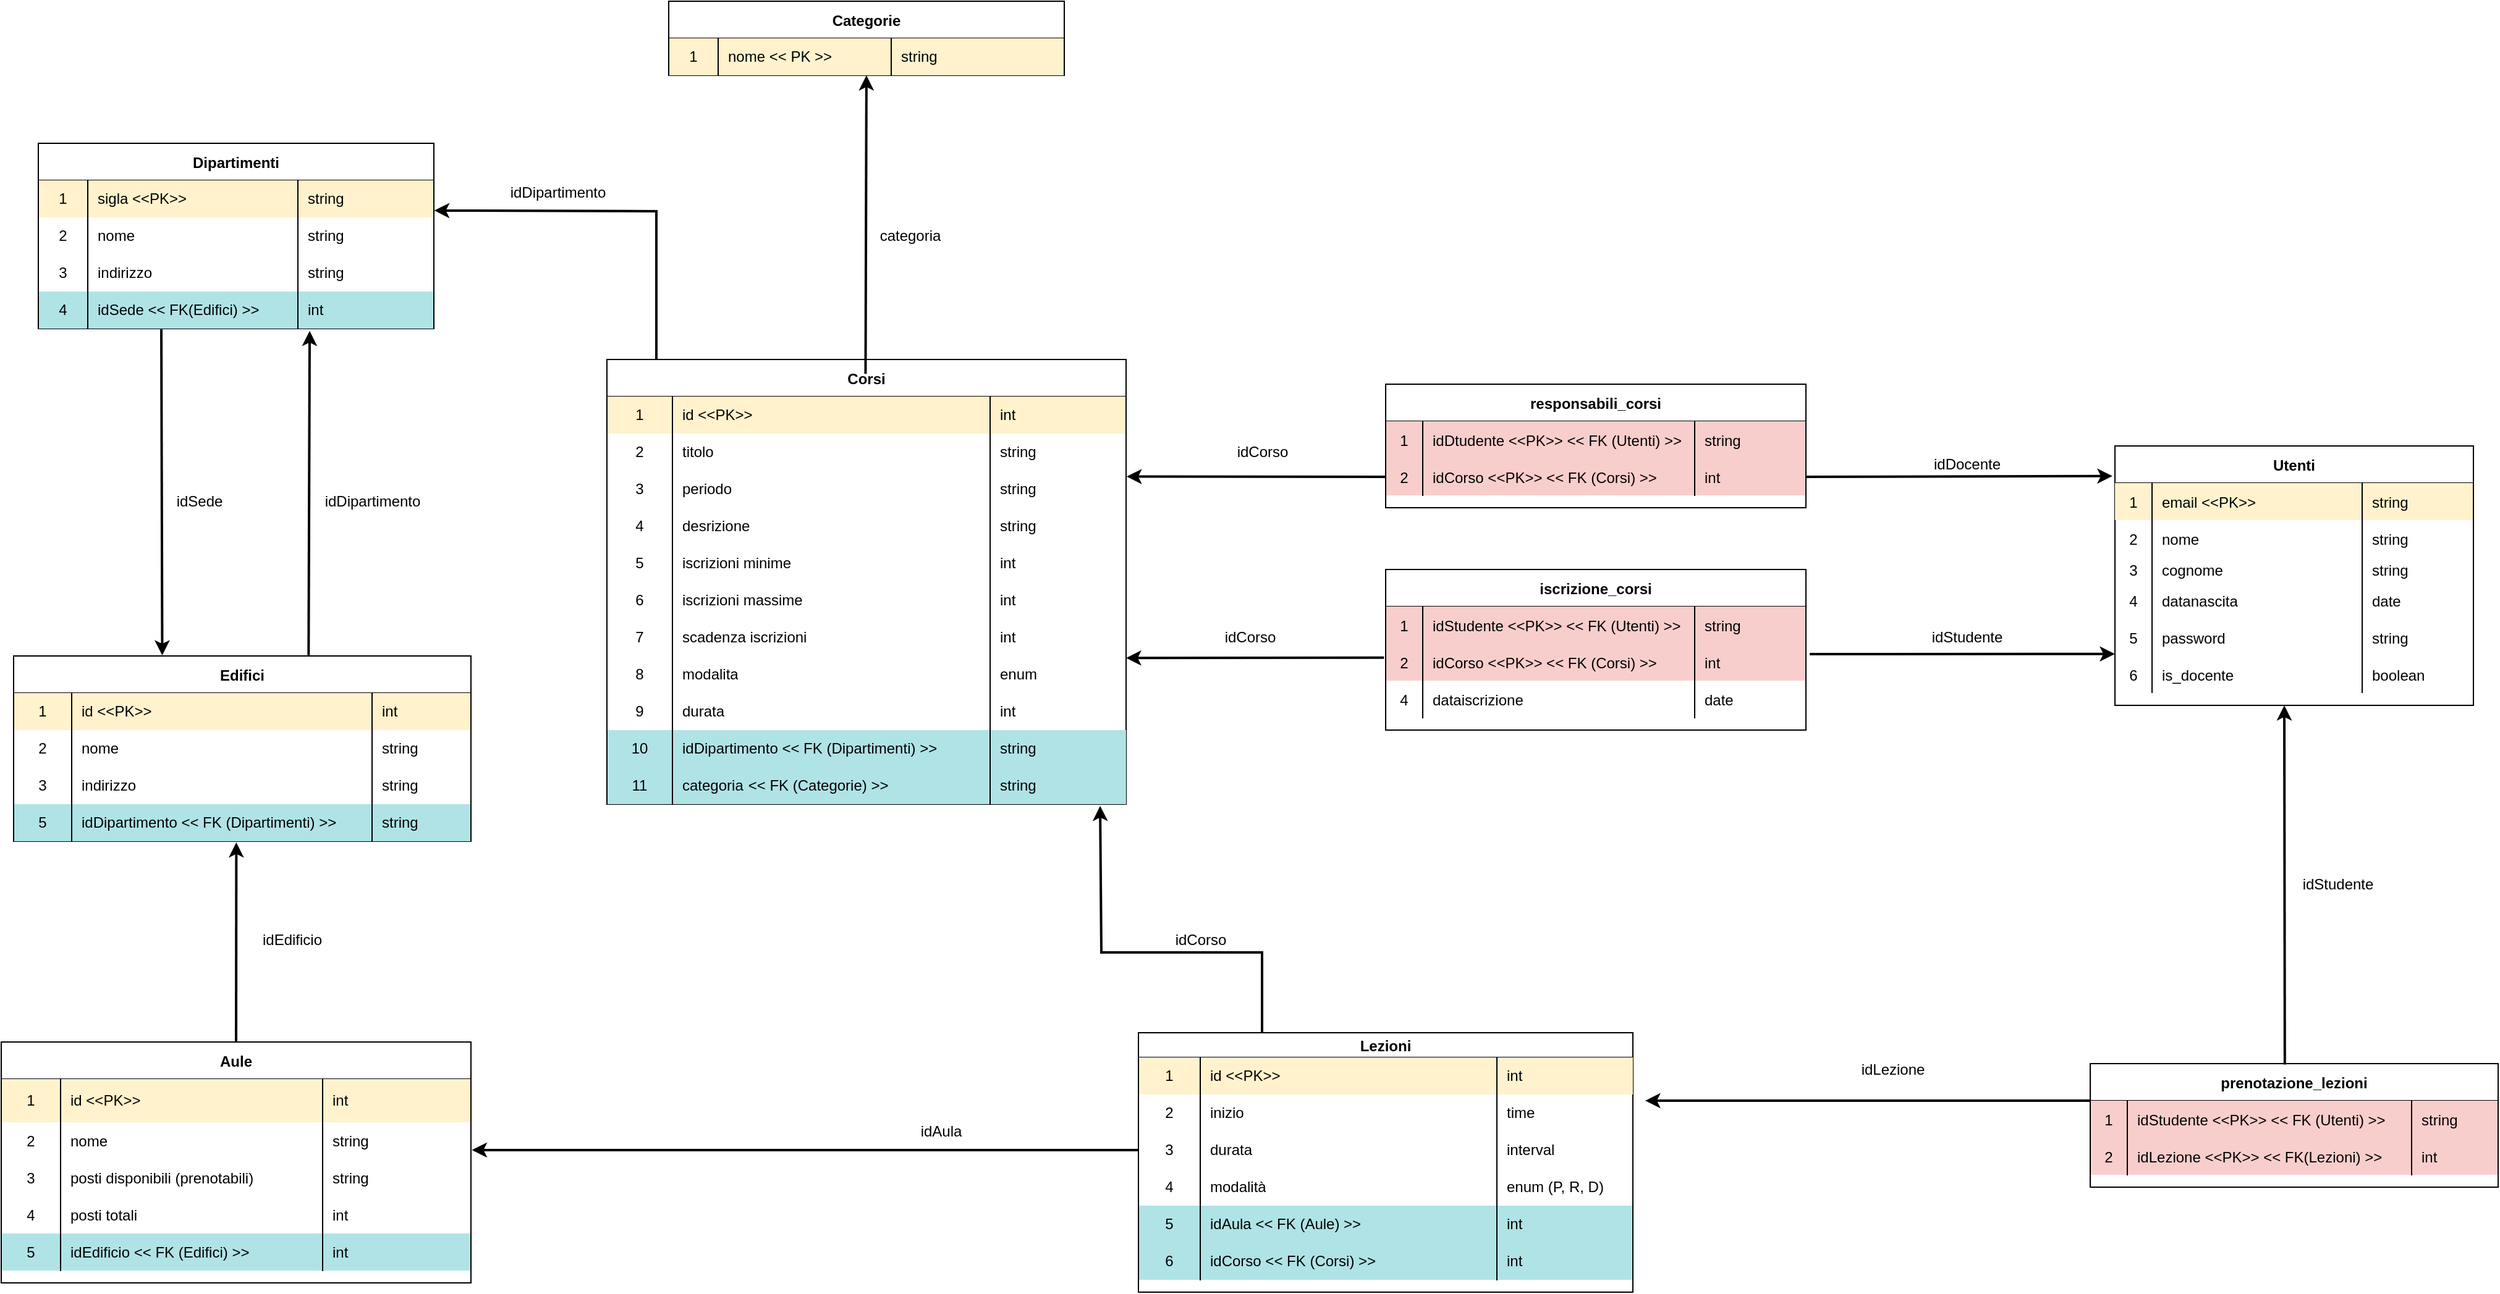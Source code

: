 <mxfile version="20.0.3"><diagram id="sHn2VulerhKdcEC-MWLO" name="Page-1"><mxGraphModel dx="3490" dy="3630" grid="1" gridSize="10" guides="1" tooltips="1" connect="1" arrows="1" fold="1" page="1" pageScale="1" pageWidth="1200" pageHeight="1920" background="#ffffff" math="0" shadow="0"><root><mxCell id="0"/><mxCell id="1" parent="0"/><mxCell id="sQAmFmhZPRP_wy3EQSLz-37" value="Lezioni" style="shape=table;startSize=20;container=1;collapsible=0;childLayout=tableLayout;fixedRows=1;rowLines=0;fontStyle=1;" parent="1" vertex="1"><mxGeometry x="-50" y="985" width="400" height="210" as="geometry"/></mxCell><mxCell id="gjtib7dN-uDKjKRyECQc-133" style="shape=tableRow;horizontal=0;startSize=0;swimlaneHead=0;swimlaneBody=0;top=0;left=0;bottom=0;right=0;collapsible=0;dropTarget=0;fillColor=#fff2cc;points=[[0,0.5],[1,0.5]];portConstraint=eastwest;strokeColor=#000000;" vertex="1" parent="sQAmFmhZPRP_wy3EQSLz-37"><mxGeometry y="20" width="400" height="30" as="geometry"/></mxCell><mxCell id="gjtib7dN-uDKjKRyECQc-134" value="1" style="shape=partialRectangle;html=1;whiteSpace=wrap;connectable=0;fillColor=none;top=0;left=1;bottom=0;right=1;overflow=hidden;pointerEvents=1;" vertex="1" parent="gjtib7dN-uDKjKRyECQc-133"><mxGeometry width="50" height="30" as="geometry"><mxRectangle width="50" height="30" as="alternateBounds"/></mxGeometry></mxCell><mxCell id="gjtib7dN-uDKjKRyECQc-135" value="id &amp;lt;&amp;lt;PK&amp;gt;&amp;gt;" style="shape=partialRectangle;html=1;whiteSpace=wrap;connectable=0;fillColor=none;top=0;left=1;bottom=0;right=1;align=left;spacingLeft=6;overflow=hidden;" vertex="1" parent="gjtib7dN-uDKjKRyECQc-133"><mxGeometry x="50" width="240" height="30" as="geometry"><mxRectangle width="240" height="30" as="alternateBounds"/></mxGeometry></mxCell><mxCell id="gjtib7dN-uDKjKRyECQc-136" value="int" style="shape=partialRectangle;html=1;whiteSpace=wrap;connectable=0;fillColor=none;top=0;left=0;bottom=0;right=0;align=left;spacingLeft=6;overflow=hidden;" vertex="1" parent="gjtib7dN-uDKjKRyECQc-133"><mxGeometry x="290" width="110" height="30" as="geometry"><mxRectangle width="110" height="30" as="alternateBounds"/></mxGeometry></mxCell><mxCell id="sQAmFmhZPRP_wy3EQSLz-38" value="" style="shape=tableRow;horizontal=0;startSize=0;swimlaneHead=0;swimlaneBody=0;top=0;left=0;bottom=0;right=0;collapsible=0;dropTarget=0;fillColor=none;points=[[0,0.5],[1,0.5]];portConstraint=eastwest;" parent="sQAmFmhZPRP_wy3EQSLz-37" vertex="1"><mxGeometry y="50" width="400" height="30" as="geometry"/></mxCell><mxCell id="sQAmFmhZPRP_wy3EQSLz-39" value="2" style="shape=partialRectangle;html=1;whiteSpace=wrap;connectable=0;fillColor=none;top=0;left=0;bottom=0;right=0;overflow=hidden;pointerEvents=1;" parent="sQAmFmhZPRP_wy3EQSLz-38" vertex="1"><mxGeometry width="50" height="30" as="geometry"><mxRectangle width="50" height="30" as="alternateBounds"/></mxGeometry></mxCell><mxCell id="sQAmFmhZPRP_wy3EQSLz-40" value="inizio&lt;span style=&quot;white-space: pre;&quot;&gt;&#9;&lt;/span&gt;" style="shape=partialRectangle;html=1;whiteSpace=wrap;connectable=0;fillColor=none;top=0;left=0;bottom=0;right=0;align=left;spacingLeft=6;overflow=hidden;" parent="sQAmFmhZPRP_wy3EQSLz-38" vertex="1"><mxGeometry x="50" width="240" height="30" as="geometry"><mxRectangle width="240" height="30" as="alternateBounds"/></mxGeometry></mxCell><mxCell id="BgBMR0__uQjjsZfcV39S-61" value="time" style="shape=partialRectangle;html=1;whiteSpace=wrap;connectable=0;fillColor=none;top=0;left=0;bottom=0;right=0;align=left;spacingLeft=6;overflow=hidden;" parent="sQAmFmhZPRP_wy3EQSLz-38" vertex="1"><mxGeometry x="290" width="110" height="30" as="geometry"><mxRectangle width="110" height="30" as="alternateBounds"/></mxGeometry></mxCell><mxCell id="sQAmFmhZPRP_wy3EQSLz-41" value="" style="shape=tableRow;horizontal=0;startSize=0;swimlaneHead=0;swimlaneBody=0;top=0;left=0;bottom=0;right=0;collapsible=0;dropTarget=0;fillColor=none;points=[[0,0.5],[1,0.5]];portConstraint=eastwest;" parent="sQAmFmhZPRP_wy3EQSLz-37" vertex="1"><mxGeometry y="80" width="400" height="30" as="geometry"/></mxCell><mxCell id="sQAmFmhZPRP_wy3EQSLz-42" value="3" style="shape=partialRectangle;html=1;whiteSpace=wrap;connectable=0;fillColor=none;top=0;left=0;bottom=0;right=0;overflow=hidden;" parent="sQAmFmhZPRP_wy3EQSLz-41" vertex="1"><mxGeometry width="50" height="30" as="geometry"><mxRectangle width="50" height="30" as="alternateBounds"/></mxGeometry></mxCell><mxCell id="sQAmFmhZPRP_wy3EQSLz-43" value="durata" style="shape=partialRectangle;html=1;whiteSpace=wrap;connectable=0;fillColor=none;top=0;left=0;bottom=0;right=0;align=left;spacingLeft=6;overflow=hidden;" parent="sQAmFmhZPRP_wy3EQSLz-41" vertex="1"><mxGeometry x="50" width="240" height="30" as="geometry"><mxRectangle width="240" height="30" as="alternateBounds"/></mxGeometry></mxCell><mxCell id="BgBMR0__uQjjsZfcV39S-62" value="interval" style="shape=partialRectangle;html=1;whiteSpace=wrap;connectable=0;fillColor=none;top=0;left=0;bottom=0;right=0;align=left;spacingLeft=6;overflow=hidden;" parent="sQAmFmhZPRP_wy3EQSLz-41" vertex="1"><mxGeometry x="290" width="110" height="30" as="geometry"><mxRectangle width="110" height="30" as="alternateBounds"/></mxGeometry></mxCell><mxCell id="gjtib7dN-uDKjKRyECQc-129" style="shape=tableRow;horizontal=0;startSize=0;swimlaneHead=0;swimlaneBody=0;top=0;left=0;bottom=0;right=0;collapsible=0;dropTarget=0;fillColor=none;points=[[0,0.5],[1,0.5]];portConstraint=eastwest;" vertex="1" parent="sQAmFmhZPRP_wy3EQSLz-37"><mxGeometry y="110" width="400" height="30" as="geometry"/></mxCell><mxCell id="gjtib7dN-uDKjKRyECQc-130" value="4" style="shape=partialRectangle;html=1;whiteSpace=wrap;connectable=0;fillColor=none;top=0;left=0;bottom=0;right=0;overflow=hidden;" vertex="1" parent="gjtib7dN-uDKjKRyECQc-129"><mxGeometry width="50" height="30" as="geometry"><mxRectangle width="50" height="30" as="alternateBounds"/></mxGeometry></mxCell><mxCell id="gjtib7dN-uDKjKRyECQc-131" value="modalità" style="shape=partialRectangle;html=1;whiteSpace=wrap;connectable=0;fillColor=none;top=0;left=0;bottom=0;right=0;align=left;spacingLeft=6;overflow=hidden;" vertex="1" parent="gjtib7dN-uDKjKRyECQc-129"><mxGeometry x="50" width="240" height="30" as="geometry"><mxRectangle width="240" height="30" as="alternateBounds"/></mxGeometry></mxCell><mxCell id="gjtib7dN-uDKjKRyECQc-132" value="enum (P, R, D)" style="shape=partialRectangle;html=1;whiteSpace=wrap;connectable=0;fillColor=none;top=0;left=0;bottom=0;right=0;align=left;spacingLeft=6;overflow=hidden;" vertex="1" parent="gjtib7dN-uDKjKRyECQc-129"><mxGeometry x="290" width="110" height="30" as="geometry"><mxRectangle width="110" height="30" as="alternateBounds"/></mxGeometry></mxCell><mxCell id="gjtib7dN-uDKjKRyECQc-195" style="shape=tableRow;horizontal=0;startSize=0;swimlaneHead=0;swimlaneBody=0;top=0;left=0;bottom=0;right=0;collapsible=0;dropTarget=0;fillColor=none;points=[[0,0.5],[1,0.5]];portConstraint=eastwest;" vertex="1" parent="sQAmFmhZPRP_wy3EQSLz-37"><mxGeometry y="140" width="400" height="30" as="geometry"/></mxCell><mxCell id="gjtib7dN-uDKjKRyECQc-196" value="5" style="shape=partialRectangle;html=1;whiteSpace=wrap;connectable=0;fillColor=#b0e3e6;top=0;left=1;bottom=0;right=1;overflow=hidden;strokeColor=#000000;" vertex="1" parent="gjtib7dN-uDKjKRyECQc-195"><mxGeometry width="50" height="30" as="geometry"><mxRectangle width="50" height="30" as="alternateBounds"/></mxGeometry></mxCell><mxCell id="gjtib7dN-uDKjKRyECQc-197" value="idAula &amp;lt;&amp;lt; FK (Aule) &amp;gt;&amp;gt;" style="shape=partialRectangle;html=1;whiteSpace=wrap;connectable=0;fillColor=#b0e3e6;top=0;left=1;bottom=0;right=1;align=left;spacingLeft=6;overflow=hidden;strokeColor=#000000;" vertex="1" parent="gjtib7dN-uDKjKRyECQc-195"><mxGeometry x="50" width="240" height="30" as="geometry"><mxRectangle width="240" height="30" as="alternateBounds"/></mxGeometry></mxCell><mxCell id="gjtib7dN-uDKjKRyECQc-198" value="int" style="shape=partialRectangle;html=1;whiteSpace=wrap;connectable=0;fillColor=#b0e3e6;top=0;left=1;bottom=0;right=1;align=left;spacingLeft=6;overflow=hidden;strokeColor=#000000;" vertex="1" parent="gjtib7dN-uDKjKRyECQc-195"><mxGeometry x="290" width="110" height="30" as="geometry"><mxRectangle width="110" height="30" as="alternateBounds"/></mxGeometry></mxCell><mxCell id="gjtib7dN-uDKjKRyECQc-199" style="shape=tableRow;horizontal=0;startSize=0;swimlaneHead=0;swimlaneBody=0;top=0;left=0;bottom=0;right=0;collapsible=0;dropTarget=0;fillColor=none;points=[[0,0.5],[1,0.5]];portConstraint=eastwest;" vertex="1" parent="sQAmFmhZPRP_wy3EQSLz-37"><mxGeometry y="170" width="400" height="30" as="geometry"/></mxCell><mxCell id="gjtib7dN-uDKjKRyECQc-200" value="6" style="shape=partialRectangle;html=1;whiteSpace=wrap;connectable=0;fillColor=#b0e3e6;top=0;left=1;bottom=0;right=1;overflow=hidden;strokeColor=#000000;" vertex="1" parent="gjtib7dN-uDKjKRyECQc-199"><mxGeometry width="50" height="30" as="geometry"><mxRectangle width="50" height="30" as="alternateBounds"/></mxGeometry></mxCell><mxCell id="gjtib7dN-uDKjKRyECQc-201" value="idCorso &amp;lt;&amp;lt; FK (Corsi) &amp;gt;&amp;gt;" style="shape=partialRectangle;html=1;whiteSpace=wrap;connectable=0;fillColor=#b0e3e6;top=0;left=1;bottom=0;right=1;align=left;spacingLeft=6;overflow=hidden;strokeColor=#000000;" vertex="1" parent="gjtib7dN-uDKjKRyECQc-199"><mxGeometry x="50" width="240" height="30" as="geometry"><mxRectangle width="240" height="30" as="alternateBounds"/></mxGeometry></mxCell><mxCell id="gjtib7dN-uDKjKRyECQc-202" value="int" style="shape=partialRectangle;html=1;whiteSpace=wrap;connectable=0;fillColor=#b0e3e6;top=0;left=1;bottom=0;right=1;align=left;spacingLeft=6;overflow=hidden;strokeColor=#000000;" vertex="1" parent="gjtib7dN-uDKjKRyECQc-199"><mxGeometry x="290" width="110" height="30" as="geometry"><mxRectangle width="110" height="30" as="alternateBounds"/></mxGeometry></mxCell><mxCell id="sQAmFmhZPRP_wy3EQSLz-47" value="Corsi" style="shape=table;startSize=30;container=1;collapsible=0;childLayout=tableLayout;fixedRows=1;rowLines=0;fontStyle=1;" parent="1" vertex="1"><mxGeometry x="-480" y="440" width="420" height="360" as="geometry"/></mxCell><mxCell id="sQAmFmhZPRP_wy3EQSLz-153" style="shape=tableRow;horizontal=0;startSize=0;swimlaneHead=0;swimlaneBody=0;top=0;left=0;bottom=0;right=0;collapsible=0;dropTarget=0;fillColor=#fff2cc;points=[[0,0.5],[1,0.5]];portConstraint=eastwest;strokeColor=#000000;" parent="sQAmFmhZPRP_wy3EQSLz-47" vertex="1"><mxGeometry y="30" width="420" height="30" as="geometry"/></mxCell><mxCell id="sQAmFmhZPRP_wy3EQSLz-154" value="1" style="shape=partialRectangle;html=1;whiteSpace=wrap;connectable=0;fillColor=none;top=0;left=1;bottom=0;right=1;overflow=hidden;pointerEvents=1;" parent="sQAmFmhZPRP_wy3EQSLz-153" vertex="1"><mxGeometry width="53" height="30" as="geometry"><mxRectangle width="53" height="30" as="alternateBounds"/></mxGeometry></mxCell><mxCell id="sQAmFmhZPRP_wy3EQSLz-155" value="id &amp;lt;&amp;lt;PK&amp;gt;&amp;gt;" style="shape=partialRectangle;html=1;whiteSpace=wrap;connectable=0;fillColor=none;top=0;left=1;bottom=0;right=1;align=left;spacingLeft=6;overflow=hidden;" parent="sQAmFmhZPRP_wy3EQSLz-153" vertex="1"><mxGeometry x="53" width="257" height="30" as="geometry"><mxRectangle width="257" height="30" as="alternateBounds"/></mxGeometry></mxCell><mxCell id="BgBMR0__uQjjsZfcV39S-34" value="int" style="shape=partialRectangle;html=1;whiteSpace=wrap;connectable=0;fillColor=none;top=0;left=1;bottom=0;right=1;align=left;spacingLeft=6;overflow=hidden;" parent="sQAmFmhZPRP_wy3EQSLz-153" vertex="1"><mxGeometry x="310" width="110" height="30" as="geometry"><mxRectangle width="110" height="30" as="alternateBounds"/></mxGeometry></mxCell><mxCell id="sQAmFmhZPRP_wy3EQSLz-48" value="" style="shape=tableRow;horizontal=0;startSize=0;swimlaneHead=0;swimlaneBody=0;top=0;left=0;bottom=0;right=0;collapsible=0;dropTarget=0;fillColor=none;points=[[0,0.5],[1,0.5]];portConstraint=eastwest;" parent="sQAmFmhZPRP_wy3EQSLz-47" vertex="1"><mxGeometry y="60" width="420" height="30" as="geometry"/></mxCell><mxCell id="sQAmFmhZPRP_wy3EQSLz-49" value="2" style="shape=partialRectangle;html=1;whiteSpace=wrap;connectable=0;fillColor=none;top=0;left=0;bottom=0;right=0;overflow=hidden;pointerEvents=1;" parent="sQAmFmhZPRP_wy3EQSLz-48" vertex="1"><mxGeometry width="53" height="30" as="geometry"><mxRectangle width="53" height="30" as="alternateBounds"/></mxGeometry></mxCell><mxCell id="sQAmFmhZPRP_wy3EQSLz-50" value="titolo" style="shape=partialRectangle;html=1;whiteSpace=wrap;connectable=0;fillColor=none;top=0;left=0;bottom=0;right=0;align=left;spacingLeft=6;overflow=hidden;" parent="sQAmFmhZPRP_wy3EQSLz-48" vertex="1"><mxGeometry x="53" width="257" height="30" as="geometry"><mxRectangle width="257" height="30" as="alternateBounds"/></mxGeometry></mxCell><mxCell id="BgBMR0__uQjjsZfcV39S-35" value="string" style="shape=partialRectangle;html=1;whiteSpace=wrap;connectable=0;fillColor=none;top=0;left=0;bottom=0;right=0;align=left;spacingLeft=6;overflow=hidden;" parent="sQAmFmhZPRP_wy3EQSLz-48" vertex="1"><mxGeometry x="310" width="110" height="30" as="geometry"><mxRectangle width="110" height="30" as="alternateBounds"/></mxGeometry></mxCell><mxCell id="sQAmFmhZPRP_wy3EQSLz-51" value="" style="shape=tableRow;horizontal=0;startSize=0;swimlaneHead=0;swimlaneBody=0;top=0;left=0;bottom=0;right=0;collapsible=0;dropTarget=0;fillColor=none;points=[[0,0.5],[1,0.5]];portConstraint=eastwest;" parent="sQAmFmhZPRP_wy3EQSLz-47" vertex="1"><mxGeometry y="90" width="420" height="30" as="geometry"/></mxCell><mxCell id="sQAmFmhZPRP_wy3EQSLz-52" value="3" style="shape=partialRectangle;html=1;whiteSpace=wrap;connectable=0;fillColor=none;top=0;left=0;bottom=0;right=0;overflow=hidden;" parent="sQAmFmhZPRP_wy3EQSLz-51" vertex="1"><mxGeometry width="53" height="30" as="geometry"><mxRectangle width="53" height="30" as="alternateBounds"/></mxGeometry></mxCell><mxCell id="sQAmFmhZPRP_wy3EQSLz-53" value="periodo" style="shape=partialRectangle;html=1;whiteSpace=wrap;connectable=0;fillColor=none;top=0;left=0;bottom=0;right=0;align=left;spacingLeft=6;overflow=hidden;" parent="sQAmFmhZPRP_wy3EQSLz-51" vertex="1"><mxGeometry x="53" width="257" height="30" as="geometry"><mxRectangle width="257" height="30" as="alternateBounds"/></mxGeometry></mxCell><mxCell id="BgBMR0__uQjjsZfcV39S-36" value="string" style="shape=partialRectangle;html=1;whiteSpace=wrap;connectable=0;fillColor=none;top=0;left=0;bottom=0;right=0;align=left;spacingLeft=6;overflow=hidden;" parent="sQAmFmhZPRP_wy3EQSLz-51" vertex="1"><mxGeometry x="310" width="110" height="30" as="geometry"><mxRectangle width="110" height="30" as="alternateBounds"/></mxGeometry></mxCell><mxCell id="sQAmFmhZPRP_wy3EQSLz-54" value="" style="shape=tableRow;horizontal=0;startSize=0;swimlaneHead=0;swimlaneBody=0;top=0;left=0;bottom=0;right=0;collapsible=0;dropTarget=0;fillColor=none;points=[[0,0.5],[1,0.5]];portConstraint=eastwest;" parent="sQAmFmhZPRP_wy3EQSLz-47" vertex="1"><mxGeometry y="120" width="420" height="30" as="geometry"/></mxCell><mxCell id="sQAmFmhZPRP_wy3EQSLz-55" value="4" style="shape=partialRectangle;html=1;whiteSpace=wrap;connectable=0;fillColor=none;top=0;left=0;bottom=0;right=0;overflow=hidden;" parent="sQAmFmhZPRP_wy3EQSLz-54" vertex="1"><mxGeometry width="53" height="30" as="geometry"><mxRectangle width="53" height="30" as="alternateBounds"/></mxGeometry></mxCell><mxCell id="sQAmFmhZPRP_wy3EQSLz-56" value="desrizione" style="shape=partialRectangle;html=1;whiteSpace=wrap;connectable=0;fillColor=none;top=0;left=0;bottom=0;right=0;align=left;spacingLeft=6;overflow=hidden;" parent="sQAmFmhZPRP_wy3EQSLz-54" vertex="1"><mxGeometry x="53" width="257" height="30" as="geometry"><mxRectangle width="257" height="30" as="alternateBounds"/></mxGeometry></mxCell><mxCell id="BgBMR0__uQjjsZfcV39S-37" value="string" style="shape=partialRectangle;html=1;whiteSpace=wrap;connectable=0;fillColor=none;top=0;left=0;bottom=0;right=0;align=left;spacingLeft=6;overflow=hidden;" parent="sQAmFmhZPRP_wy3EQSLz-54" vertex="1"><mxGeometry x="310" width="110" height="30" as="geometry"><mxRectangle width="110" height="30" as="alternateBounds"/></mxGeometry></mxCell><mxCell id="sQAmFmhZPRP_wy3EQSLz-147" style="shape=tableRow;horizontal=0;startSize=0;swimlaneHead=0;swimlaneBody=0;top=0;left=0;bottom=0;right=0;collapsible=0;dropTarget=0;fillColor=none;points=[[0,0.5],[1,0.5]];portConstraint=eastwest;" parent="sQAmFmhZPRP_wy3EQSLz-47" vertex="1"><mxGeometry y="150" width="420" height="30" as="geometry"/></mxCell><mxCell id="sQAmFmhZPRP_wy3EQSLz-148" value="5" style="shape=partialRectangle;html=1;whiteSpace=wrap;connectable=0;fillColor=none;top=0;left=0;bottom=0;right=0;overflow=hidden;" parent="sQAmFmhZPRP_wy3EQSLz-147" vertex="1"><mxGeometry width="53" height="30" as="geometry"><mxRectangle width="53" height="30" as="alternateBounds"/></mxGeometry></mxCell><mxCell id="sQAmFmhZPRP_wy3EQSLz-149" value="iscrizioni minime" style="shape=partialRectangle;html=1;whiteSpace=wrap;connectable=0;fillColor=none;top=0;left=0;bottom=0;right=0;align=left;spacingLeft=6;overflow=hidden;" parent="sQAmFmhZPRP_wy3EQSLz-147" vertex="1"><mxGeometry x="53" width="257" height="30" as="geometry"><mxRectangle width="257" height="30" as="alternateBounds"/></mxGeometry></mxCell><mxCell id="BgBMR0__uQjjsZfcV39S-38" value="int" style="shape=partialRectangle;html=1;whiteSpace=wrap;connectable=0;fillColor=none;top=0;left=0;bottom=0;right=0;align=left;spacingLeft=6;overflow=hidden;" parent="sQAmFmhZPRP_wy3EQSLz-147" vertex="1"><mxGeometry x="310" width="110" height="30" as="geometry"><mxRectangle width="110" height="30" as="alternateBounds"/></mxGeometry></mxCell><mxCell id="BgBMR0__uQjjsZfcV39S-22" style="shape=tableRow;horizontal=0;startSize=0;swimlaneHead=0;swimlaneBody=0;top=0;left=0;bottom=0;right=0;collapsible=0;dropTarget=0;fillColor=none;points=[[0,0.5],[1,0.5]];portConstraint=eastwest;" parent="sQAmFmhZPRP_wy3EQSLz-47" vertex="1"><mxGeometry y="180" width="420" height="30" as="geometry"/></mxCell><mxCell id="BgBMR0__uQjjsZfcV39S-23" value="6" style="shape=partialRectangle;html=1;whiteSpace=wrap;connectable=0;fillColor=none;top=0;left=0;bottom=0;right=0;overflow=hidden;" parent="BgBMR0__uQjjsZfcV39S-22" vertex="1"><mxGeometry width="53" height="30" as="geometry"><mxRectangle width="53" height="30" as="alternateBounds"/></mxGeometry></mxCell><mxCell id="BgBMR0__uQjjsZfcV39S-24" value="iscrizioni massime" style="shape=partialRectangle;html=1;whiteSpace=wrap;connectable=0;fillColor=none;top=0;left=0;bottom=0;right=0;align=left;spacingLeft=6;overflow=hidden;" parent="BgBMR0__uQjjsZfcV39S-22" vertex="1"><mxGeometry x="53" width="257" height="30" as="geometry"><mxRectangle width="257" height="30" as="alternateBounds"/></mxGeometry></mxCell><mxCell id="BgBMR0__uQjjsZfcV39S-39" value="int" style="shape=partialRectangle;html=1;whiteSpace=wrap;connectable=0;fillColor=none;top=0;left=0;bottom=0;right=0;align=left;spacingLeft=6;overflow=hidden;" parent="BgBMR0__uQjjsZfcV39S-22" vertex="1"><mxGeometry x="310" width="110" height="30" as="geometry"><mxRectangle width="110" height="30" as="alternateBounds"/></mxGeometry></mxCell><mxCell id="BgBMR0__uQjjsZfcV39S-25" style="shape=tableRow;horizontal=0;startSize=0;swimlaneHead=0;swimlaneBody=0;top=0;left=0;bottom=0;right=0;collapsible=0;dropTarget=0;fillColor=none;points=[[0,0.5],[1,0.5]];portConstraint=eastwest;" parent="sQAmFmhZPRP_wy3EQSLz-47" vertex="1"><mxGeometry y="210" width="420" height="30" as="geometry"/></mxCell><mxCell id="BgBMR0__uQjjsZfcV39S-26" value="7" style="shape=partialRectangle;html=1;whiteSpace=wrap;connectable=0;fillColor=none;top=0;left=0;bottom=0;right=0;overflow=hidden;" parent="BgBMR0__uQjjsZfcV39S-25" vertex="1"><mxGeometry width="53" height="30" as="geometry"><mxRectangle width="53" height="30" as="alternateBounds"/></mxGeometry></mxCell><mxCell id="BgBMR0__uQjjsZfcV39S-27" value="scadenza iscrizioni" style="shape=partialRectangle;html=1;whiteSpace=wrap;connectable=0;fillColor=none;top=0;left=0;bottom=0;right=0;align=left;spacingLeft=6;overflow=hidden;" parent="BgBMR0__uQjjsZfcV39S-25" vertex="1"><mxGeometry x="53" width="257" height="30" as="geometry"><mxRectangle width="257" height="30" as="alternateBounds"/></mxGeometry></mxCell><mxCell id="BgBMR0__uQjjsZfcV39S-40" value="int" style="shape=partialRectangle;html=1;whiteSpace=wrap;connectable=0;fillColor=none;top=0;left=0;bottom=0;right=0;align=left;spacingLeft=6;overflow=hidden;" parent="BgBMR0__uQjjsZfcV39S-25" vertex="1"><mxGeometry x="310" width="110" height="30" as="geometry"><mxRectangle width="110" height="30" as="alternateBounds"/></mxGeometry></mxCell><mxCell id="BgBMR0__uQjjsZfcV39S-28" style="shape=tableRow;horizontal=0;startSize=0;swimlaneHead=0;swimlaneBody=0;top=0;left=0;bottom=0;right=0;collapsible=0;dropTarget=0;fillColor=none;points=[[0,0.5],[1,0.5]];portConstraint=eastwest;" parent="sQAmFmhZPRP_wy3EQSLz-47" vertex="1"><mxGeometry y="240" width="420" height="30" as="geometry"/></mxCell><mxCell id="BgBMR0__uQjjsZfcV39S-29" value="8" style="shape=partialRectangle;html=1;whiteSpace=wrap;connectable=0;fillColor=none;top=0;left=0;bottom=0;right=0;overflow=hidden;" parent="BgBMR0__uQjjsZfcV39S-28" vertex="1"><mxGeometry width="53" height="30" as="geometry"><mxRectangle width="53" height="30" as="alternateBounds"/></mxGeometry></mxCell><mxCell id="BgBMR0__uQjjsZfcV39S-30" value="modalita" style="shape=partialRectangle;html=1;whiteSpace=wrap;connectable=0;fillColor=none;top=0;left=0;bottom=0;right=0;align=left;spacingLeft=6;overflow=hidden;" parent="BgBMR0__uQjjsZfcV39S-28" vertex="1"><mxGeometry x="53" width="257" height="30" as="geometry"><mxRectangle width="257" height="30" as="alternateBounds"/></mxGeometry></mxCell><mxCell id="BgBMR0__uQjjsZfcV39S-41" value="enum" style="shape=partialRectangle;html=1;whiteSpace=wrap;connectable=0;fillColor=none;top=0;left=0;bottom=0;right=0;align=left;spacingLeft=6;overflow=hidden;" parent="BgBMR0__uQjjsZfcV39S-28" vertex="1"><mxGeometry x="310" width="110" height="30" as="geometry"><mxRectangle width="110" height="30" as="alternateBounds"/></mxGeometry></mxCell><mxCell id="BgBMR0__uQjjsZfcV39S-42" style="shape=tableRow;horizontal=0;startSize=0;swimlaneHead=0;swimlaneBody=0;top=0;left=0;bottom=0;right=0;collapsible=0;dropTarget=0;fillColor=none;points=[[0,0.5],[1,0.5]];portConstraint=eastwest;" parent="sQAmFmhZPRP_wy3EQSLz-47" vertex="1"><mxGeometry y="270" width="420" height="30" as="geometry"/></mxCell><mxCell id="BgBMR0__uQjjsZfcV39S-43" value="9" style="shape=partialRectangle;html=1;whiteSpace=wrap;connectable=0;fillColor=none;top=0;left=0;bottom=0;right=0;overflow=hidden;" parent="BgBMR0__uQjjsZfcV39S-42" vertex="1"><mxGeometry width="53" height="30" as="geometry"><mxRectangle width="53" height="30" as="alternateBounds"/></mxGeometry></mxCell><mxCell id="BgBMR0__uQjjsZfcV39S-44" value="durata" style="shape=partialRectangle;html=1;whiteSpace=wrap;connectable=0;fillColor=none;top=0;left=0;bottom=0;right=0;align=left;spacingLeft=6;overflow=hidden;" parent="BgBMR0__uQjjsZfcV39S-42" vertex="1"><mxGeometry x="53" width="257" height="30" as="geometry"><mxRectangle width="257" height="30" as="alternateBounds"/></mxGeometry></mxCell><mxCell id="BgBMR0__uQjjsZfcV39S-45" value="int" style="shape=partialRectangle;html=1;whiteSpace=wrap;connectable=0;fillColor=none;top=0;left=0;bottom=0;right=0;align=left;spacingLeft=6;overflow=hidden;" parent="BgBMR0__uQjjsZfcV39S-42" vertex="1"><mxGeometry x="310" width="110" height="30" as="geometry"><mxRectangle width="110" height="30" as="alternateBounds"/></mxGeometry></mxCell><mxCell id="gjtib7dN-uDKjKRyECQc-253" style="shape=tableRow;horizontal=0;startSize=0;swimlaneHead=0;swimlaneBody=0;top=0;left=0;bottom=0;right=0;collapsible=0;dropTarget=0;fillColor=#b0e3e6;points=[[0,0.5],[1,0.5]];portConstraint=eastwest;strokeColor=none;" vertex="1" parent="sQAmFmhZPRP_wy3EQSLz-47"><mxGeometry y="300" width="420" height="30" as="geometry"/></mxCell><mxCell id="gjtib7dN-uDKjKRyECQc-254" value="10" style="shape=partialRectangle;html=1;whiteSpace=wrap;connectable=0;fillColor=none;top=0;left=1;bottom=0;right=1;overflow=hidden;" vertex="1" parent="gjtib7dN-uDKjKRyECQc-253"><mxGeometry width="53" height="30" as="geometry"><mxRectangle width="53" height="30" as="alternateBounds"/></mxGeometry></mxCell><mxCell id="gjtib7dN-uDKjKRyECQc-255" value="idDipartimento &amp;lt;&amp;lt; FK (Dipartimenti) &amp;gt;&amp;gt;" style="shape=partialRectangle;html=1;whiteSpace=wrap;connectable=0;fillColor=none;top=0;left=1;bottom=0;right=1;align=left;spacingLeft=6;overflow=hidden;" vertex="1" parent="gjtib7dN-uDKjKRyECQc-253"><mxGeometry x="53" width="257" height="30" as="geometry"><mxRectangle width="257" height="30" as="alternateBounds"/></mxGeometry></mxCell><mxCell id="gjtib7dN-uDKjKRyECQc-256" value="string" style="shape=partialRectangle;html=1;whiteSpace=wrap;connectable=0;fillColor=none;top=0;left=0;bottom=0;right=0;align=left;spacingLeft=6;overflow=hidden;" vertex="1" parent="gjtib7dN-uDKjKRyECQc-253"><mxGeometry x="310" width="110" height="30" as="geometry"><mxRectangle width="110" height="30" as="alternateBounds"/></mxGeometry></mxCell><mxCell id="gjtib7dN-uDKjKRyECQc-257" style="shape=tableRow;horizontal=0;startSize=0;swimlaneHead=0;swimlaneBody=0;top=0;left=0;bottom=0;right=0;collapsible=0;dropTarget=0;fillColor=#b0e3e6;points=[[0,0.5],[1,0.5]];portConstraint=eastwest;strokeColor=#0e8088;" vertex="1" parent="sQAmFmhZPRP_wy3EQSLz-47"><mxGeometry y="330" width="420" height="30" as="geometry"/></mxCell><mxCell id="gjtib7dN-uDKjKRyECQc-258" value="11" style="shape=partialRectangle;html=1;whiteSpace=wrap;connectable=0;fillColor=none;top=0;left=1;bottom=0;right=1;overflow=hidden;" vertex="1" parent="gjtib7dN-uDKjKRyECQc-257"><mxGeometry width="53" height="30" as="geometry"><mxRectangle width="53" height="30" as="alternateBounds"/></mxGeometry></mxCell><mxCell id="gjtib7dN-uDKjKRyECQc-259" value="categoria&lt;span style=&quot;white-space: pre;&quot;&gt;&#9;&lt;/span&gt;&amp;lt;&amp;lt; FK (Categorie) &amp;gt;&amp;gt;" style="shape=partialRectangle;html=1;whiteSpace=wrap;connectable=0;fillColor=none;top=0;left=1;bottom=0;right=1;align=left;spacingLeft=6;overflow=hidden;" vertex="1" parent="gjtib7dN-uDKjKRyECQc-257"><mxGeometry x="53" width="257" height="30" as="geometry"><mxRectangle width="257" height="30" as="alternateBounds"/></mxGeometry></mxCell><mxCell id="gjtib7dN-uDKjKRyECQc-260" value="string" style="shape=partialRectangle;html=1;whiteSpace=wrap;connectable=0;fillColor=none;top=0;left=0;bottom=0;right=0;align=left;spacingLeft=6;overflow=hidden;" vertex="1" parent="gjtib7dN-uDKjKRyECQc-257"><mxGeometry x="310" width="110" height="30" as="geometry"><mxRectangle width="110" height="30" as="alternateBounds"/></mxGeometry></mxCell><mxCell id="sQAmFmhZPRP_wy3EQSLz-60" value="Aule" style="shape=table;startSize=30;container=1;collapsible=0;childLayout=tableLayout;fixedRows=1;rowLines=0;fontStyle=1;" parent="1" vertex="1"><mxGeometry x="-970" y="992.5" width="380" height="195" as="geometry"/></mxCell><mxCell id="gjtib7dN-uDKjKRyECQc-230" style="shape=tableRow;horizontal=0;startSize=0;swimlaneHead=0;swimlaneBody=0;top=0;left=0;bottom=0;right=0;collapsible=0;dropTarget=0;fillColor=#fff2cc;points=[[0,0.5],[1,0.5]];portConstraint=eastwest;strokeColor=#000000;" vertex="1" parent="sQAmFmhZPRP_wy3EQSLz-60"><mxGeometry y="30" width="380" height="35" as="geometry"/></mxCell><mxCell id="gjtib7dN-uDKjKRyECQc-231" value="1" style="shape=partialRectangle;html=1;whiteSpace=wrap;connectable=0;fillColor=none;top=0;left=1;bottom=0;right=1;overflow=hidden;pointerEvents=1;" vertex="1" parent="gjtib7dN-uDKjKRyECQc-230"><mxGeometry width="48" height="35" as="geometry"><mxRectangle width="48" height="35" as="alternateBounds"/></mxGeometry></mxCell><mxCell id="gjtib7dN-uDKjKRyECQc-232" value="id &amp;lt;&amp;lt;PK&amp;gt;&amp;gt;&lt;span style=&quot;white-space: pre;&quot;&gt;&#9;&lt;/span&gt;" style="shape=partialRectangle;html=1;whiteSpace=wrap;connectable=0;fillColor=none;top=0;left=1;bottom=0;right=1;align=left;spacingLeft=6;overflow=hidden;" vertex="1" parent="gjtib7dN-uDKjKRyECQc-230"><mxGeometry x="48" width="212" height="35" as="geometry"><mxRectangle width="212" height="35" as="alternateBounds"/></mxGeometry></mxCell><mxCell id="gjtib7dN-uDKjKRyECQc-233" value="int" style="shape=partialRectangle;html=1;whiteSpace=wrap;connectable=0;fillColor=none;top=0;left=1;bottom=0;right=1;align=left;spacingLeft=6;overflow=hidden;" vertex="1" parent="gjtib7dN-uDKjKRyECQc-230"><mxGeometry x="260" width="120" height="35" as="geometry"><mxRectangle width="120" height="35" as="alternateBounds"/></mxGeometry></mxCell><mxCell id="sQAmFmhZPRP_wy3EQSLz-61" value="" style="shape=tableRow;horizontal=0;startSize=0;swimlaneHead=0;swimlaneBody=0;top=0;left=0;bottom=0;right=0;collapsible=0;dropTarget=0;fillColor=none;points=[[0,0.5],[1,0.5]];portConstraint=eastwest;" parent="sQAmFmhZPRP_wy3EQSLz-60" vertex="1"><mxGeometry y="65" width="380" height="30" as="geometry"/></mxCell><mxCell id="sQAmFmhZPRP_wy3EQSLz-62" value="2" style="shape=partialRectangle;html=1;whiteSpace=wrap;connectable=0;fillColor=none;top=0;left=0;bottom=0;right=0;overflow=hidden;pointerEvents=1;" parent="sQAmFmhZPRP_wy3EQSLz-61" vertex="1"><mxGeometry width="48" height="30" as="geometry"><mxRectangle width="48" height="30" as="alternateBounds"/></mxGeometry></mxCell><mxCell id="sQAmFmhZPRP_wy3EQSLz-63" value="nome&lt;span style=&quot;white-space: pre;&quot;&gt;&#9;&lt;/span&gt;" style="shape=partialRectangle;html=1;whiteSpace=wrap;connectable=0;fillColor=none;top=0;left=0;bottom=0;right=0;align=left;spacingLeft=6;overflow=hidden;" parent="sQAmFmhZPRP_wy3EQSLz-61" vertex="1"><mxGeometry x="48" width="212" height="30" as="geometry"><mxRectangle width="212" height="30" as="alternateBounds"/></mxGeometry></mxCell><mxCell id="BgBMR0__uQjjsZfcV39S-64" value="string" style="shape=partialRectangle;html=1;whiteSpace=wrap;connectable=0;fillColor=none;top=0;left=0;bottom=0;right=0;align=left;spacingLeft=6;overflow=hidden;" parent="sQAmFmhZPRP_wy3EQSLz-61" vertex="1"><mxGeometry x="260" width="120" height="30" as="geometry"><mxRectangle width="120" height="30" as="alternateBounds"/></mxGeometry></mxCell><mxCell id="sQAmFmhZPRP_wy3EQSLz-64" value="" style="shape=tableRow;horizontal=0;startSize=0;swimlaneHead=0;swimlaneBody=0;top=0;left=0;bottom=0;right=0;collapsible=0;dropTarget=0;fillColor=none;points=[[0,0.5],[1,0.5]];portConstraint=eastwest;" parent="sQAmFmhZPRP_wy3EQSLz-60" vertex="1"><mxGeometry y="95" width="380" height="30" as="geometry"/></mxCell><mxCell id="sQAmFmhZPRP_wy3EQSLz-65" value="3" style="shape=partialRectangle;html=1;whiteSpace=wrap;connectable=0;fillColor=none;top=0;left=0;bottom=0;right=0;overflow=hidden;" parent="sQAmFmhZPRP_wy3EQSLz-64" vertex="1"><mxGeometry width="48" height="30" as="geometry"><mxRectangle width="48" height="30" as="alternateBounds"/></mxGeometry></mxCell><mxCell id="sQAmFmhZPRP_wy3EQSLz-66" value="posti disponibili (prenotabili)" style="shape=partialRectangle;html=1;whiteSpace=wrap;connectable=0;fillColor=none;top=0;left=0;bottom=0;right=0;align=left;spacingLeft=6;overflow=hidden;" parent="sQAmFmhZPRP_wy3EQSLz-64" vertex="1"><mxGeometry x="48" width="212" height="30" as="geometry"><mxRectangle width="212" height="30" as="alternateBounds"/></mxGeometry></mxCell><mxCell id="BgBMR0__uQjjsZfcV39S-65" value="string" style="shape=partialRectangle;html=1;whiteSpace=wrap;connectable=0;fillColor=none;top=0;left=0;bottom=0;right=0;align=left;spacingLeft=6;overflow=hidden;" parent="sQAmFmhZPRP_wy3EQSLz-64" vertex="1"><mxGeometry x="260" width="120" height="30" as="geometry"><mxRectangle width="120" height="30" as="alternateBounds"/></mxGeometry></mxCell><mxCell id="sQAmFmhZPRP_wy3EQSLz-67" value="" style="shape=tableRow;horizontal=0;startSize=0;swimlaneHead=0;swimlaneBody=0;top=0;left=0;bottom=0;right=0;collapsible=0;dropTarget=0;fillColor=none;points=[[0,0.5],[1,0.5]];portConstraint=eastwest;" parent="sQAmFmhZPRP_wy3EQSLz-60" vertex="1"><mxGeometry y="125" width="380" height="30" as="geometry"/></mxCell><mxCell id="sQAmFmhZPRP_wy3EQSLz-68" value="4" style="shape=partialRectangle;html=1;whiteSpace=wrap;connectable=0;fillColor=none;top=0;left=0;bottom=0;right=0;overflow=hidden;" parent="sQAmFmhZPRP_wy3EQSLz-67" vertex="1"><mxGeometry width="48" height="30" as="geometry"><mxRectangle width="48" height="30" as="alternateBounds"/></mxGeometry></mxCell><mxCell id="sQAmFmhZPRP_wy3EQSLz-69" value="posti totali" style="shape=partialRectangle;html=1;whiteSpace=wrap;connectable=0;fillColor=none;top=0;left=0;bottom=0;right=0;align=left;spacingLeft=6;overflow=hidden;" parent="sQAmFmhZPRP_wy3EQSLz-67" vertex="1"><mxGeometry x="48" width="212" height="30" as="geometry"><mxRectangle width="212" height="30" as="alternateBounds"/></mxGeometry></mxCell><mxCell id="BgBMR0__uQjjsZfcV39S-66" value="int" style="shape=partialRectangle;html=1;whiteSpace=wrap;connectable=0;fillColor=none;top=0;left=0;bottom=0;right=0;align=left;spacingLeft=6;overflow=hidden;" parent="sQAmFmhZPRP_wy3EQSLz-67" vertex="1"><mxGeometry x="260" width="120" height="30" as="geometry"><mxRectangle width="120" height="30" as="alternateBounds"/></mxGeometry></mxCell><mxCell id="gjtib7dN-uDKjKRyECQc-234" style="shape=tableRow;horizontal=0;startSize=0;swimlaneHead=0;swimlaneBody=0;top=0;left=0;bottom=0;right=0;collapsible=0;dropTarget=0;fillColor=none;points=[[0,0.5],[1,0.5]];portConstraint=eastwest;" vertex="1" parent="sQAmFmhZPRP_wy3EQSLz-60"><mxGeometry y="155" width="380" height="30" as="geometry"/></mxCell><mxCell id="gjtib7dN-uDKjKRyECQc-235" value="5" style="shape=partialRectangle;html=1;whiteSpace=wrap;connectable=0;fillColor=#b0e3e6;top=0;left=1;bottom=0;right=1;overflow=hidden;strokeColor=#000000;" vertex="1" parent="gjtib7dN-uDKjKRyECQc-234"><mxGeometry width="48" height="30" as="geometry"><mxRectangle width="48" height="30" as="alternateBounds"/></mxGeometry></mxCell><mxCell id="gjtib7dN-uDKjKRyECQc-236" value="idEdificio &amp;lt;&amp;lt; FK (Edifici) &amp;gt;&amp;gt;" style="shape=partialRectangle;html=1;whiteSpace=wrap;connectable=0;fillColor=#b0e3e6;top=0;left=1;bottom=0;right=1;align=left;spacingLeft=6;overflow=hidden;strokeColor=#000000;" vertex="1" parent="gjtib7dN-uDKjKRyECQc-234"><mxGeometry x="48" width="212" height="30" as="geometry"><mxRectangle width="212" height="30" as="alternateBounds"/></mxGeometry></mxCell><mxCell id="gjtib7dN-uDKjKRyECQc-237" value="int" style="shape=partialRectangle;html=1;whiteSpace=wrap;connectable=0;fillColor=#b0e3e6;top=0;left=1;bottom=0;right=1;align=left;spacingLeft=6;overflow=hidden;strokeColor=#000000;" vertex="1" parent="gjtib7dN-uDKjKRyECQc-234"><mxGeometry x="260" width="120" height="30" as="geometry"><mxRectangle width="120" height="30" as="alternateBounds"/></mxGeometry></mxCell><mxCell id="sQAmFmhZPRP_wy3EQSLz-70" value="Edifici" style="shape=table;startSize=30;container=1;collapsible=0;childLayout=tableLayout;fixedRows=1;rowLines=0;fontStyle=1;" parent="1" vertex="1"><mxGeometry x="-960" y="680" width="370" height="150" as="geometry"/></mxCell><mxCell id="gjtib7dN-uDKjKRyECQc-240" style="shape=tableRow;horizontal=0;startSize=0;swimlaneHead=0;swimlaneBody=0;top=0;left=0;bottom=0;right=0;collapsible=0;dropTarget=0;fillColor=#fff2cc;points=[[0,0.5],[1,0.5]];portConstraint=eastwest;strokeColor=#000000;" vertex="1" parent="sQAmFmhZPRP_wy3EQSLz-70"><mxGeometry y="30" width="370" height="30" as="geometry"/></mxCell><mxCell id="gjtib7dN-uDKjKRyECQc-241" value="1" style="shape=partialRectangle;html=1;whiteSpace=wrap;connectable=0;fillColor=#fff2cc;top=0;left=1;bottom=0;right=1;overflow=hidden;pointerEvents=1;strokeColor=#000000;" vertex="1" parent="gjtib7dN-uDKjKRyECQc-240"><mxGeometry width="47" height="30" as="geometry"><mxRectangle width="47" height="30" as="alternateBounds"/></mxGeometry></mxCell><mxCell id="gjtib7dN-uDKjKRyECQc-242" value="id &amp;lt;&amp;lt;PK&amp;gt;&amp;gt;" style="shape=partialRectangle;html=1;whiteSpace=wrap;connectable=0;fillColor=#fff2cc;top=0;left=1;bottom=0;right=1;align=left;spacingLeft=6;overflow=hidden;strokeColor=#000000;" vertex="1" parent="gjtib7dN-uDKjKRyECQc-240"><mxGeometry x="47" width="243" height="30" as="geometry"><mxRectangle width="243" height="30" as="alternateBounds"/></mxGeometry></mxCell><mxCell id="gjtib7dN-uDKjKRyECQc-243" value="int" style="shape=partialRectangle;html=1;whiteSpace=wrap;connectable=0;fillColor=none;top=0;left=0;bottom=0;right=1;align=left;spacingLeft=6;overflow=hidden;strokeColor=#000000;" vertex="1" parent="gjtib7dN-uDKjKRyECQc-240"><mxGeometry x="290" width="80" height="30" as="geometry"><mxRectangle width="80" height="30" as="alternateBounds"/></mxGeometry></mxCell><mxCell id="sQAmFmhZPRP_wy3EQSLz-71" value="" style="shape=tableRow;horizontal=0;startSize=0;swimlaneHead=0;swimlaneBody=0;top=0;left=0;bottom=0;right=0;collapsible=0;dropTarget=0;fillColor=none;points=[[0,0.5],[1,0.5]];portConstraint=eastwest;" parent="sQAmFmhZPRP_wy3EQSLz-70" vertex="1"><mxGeometry y="60" width="370" height="30" as="geometry"/></mxCell><mxCell id="sQAmFmhZPRP_wy3EQSLz-72" value="2" style="shape=partialRectangle;html=1;whiteSpace=wrap;connectable=0;fillColor=none;top=0;left=0;bottom=0;right=0;overflow=hidden;pointerEvents=1;" parent="sQAmFmhZPRP_wy3EQSLz-71" vertex="1"><mxGeometry width="47" height="30" as="geometry"><mxRectangle width="47" height="30" as="alternateBounds"/></mxGeometry></mxCell><mxCell id="sQAmFmhZPRP_wy3EQSLz-73" value="nome&lt;span style=&quot;white-space: pre;&quot;&gt;&#9;&lt;/span&gt;" style="shape=partialRectangle;html=1;whiteSpace=wrap;connectable=0;fillColor=none;top=0;left=0;bottom=0;right=0;align=left;spacingLeft=6;overflow=hidden;" parent="sQAmFmhZPRP_wy3EQSLz-71" vertex="1"><mxGeometry x="47" width="243" height="30" as="geometry"><mxRectangle width="243" height="30" as="alternateBounds"/></mxGeometry></mxCell><mxCell id="BgBMR0__uQjjsZfcV39S-68" value="string" style="shape=partialRectangle;html=1;whiteSpace=wrap;connectable=0;fillColor=none;top=0;left=0;bottom=0;right=0;align=left;spacingLeft=6;overflow=hidden;" parent="sQAmFmhZPRP_wy3EQSLz-71" vertex="1"><mxGeometry x="290" width="80" height="30" as="geometry"><mxRectangle width="80" height="30" as="alternateBounds"/></mxGeometry></mxCell><mxCell id="sQAmFmhZPRP_wy3EQSLz-74" value="" style="shape=tableRow;horizontal=0;startSize=0;swimlaneHead=0;swimlaneBody=0;top=0;left=0;bottom=0;right=0;collapsible=0;dropTarget=0;fillColor=none;points=[[0,0.5],[1,0.5]];portConstraint=eastwest;" parent="sQAmFmhZPRP_wy3EQSLz-70" vertex="1"><mxGeometry y="90" width="370" height="30" as="geometry"/></mxCell><mxCell id="sQAmFmhZPRP_wy3EQSLz-75" value="3" style="shape=partialRectangle;html=1;whiteSpace=wrap;connectable=0;fillColor=none;top=0;left=0;bottom=0;right=0;overflow=hidden;" parent="sQAmFmhZPRP_wy3EQSLz-74" vertex="1"><mxGeometry width="47" height="30" as="geometry"><mxRectangle width="47" height="30" as="alternateBounds"/></mxGeometry></mxCell><mxCell id="sQAmFmhZPRP_wy3EQSLz-76" value="indirizzo" style="shape=partialRectangle;html=1;whiteSpace=wrap;connectable=0;fillColor=none;top=0;left=0;bottom=0;right=0;align=left;spacingLeft=6;overflow=hidden;" parent="sQAmFmhZPRP_wy3EQSLz-74" vertex="1"><mxGeometry x="47" width="243" height="30" as="geometry"><mxRectangle width="243" height="30" as="alternateBounds"/></mxGeometry></mxCell><mxCell id="BgBMR0__uQjjsZfcV39S-69" value="string" style="shape=partialRectangle;html=1;whiteSpace=wrap;connectable=0;fillColor=none;top=0;left=0;bottom=0;right=0;align=left;spacingLeft=6;overflow=hidden;" parent="sQAmFmhZPRP_wy3EQSLz-74" vertex="1"><mxGeometry x="290" width="80" height="30" as="geometry"><mxRectangle width="80" height="30" as="alternateBounds"/></mxGeometry></mxCell><mxCell id="gjtib7dN-uDKjKRyECQc-244" style="shape=tableRow;horizontal=0;startSize=0;swimlaneHead=0;swimlaneBody=0;top=0;left=1;bottom=0;right=1;collapsible=0;dropTarget=0;fillColor=#b0e3e6;points=[[0,0.5],[1,0.5]];portConstraint=eastwest;strokeColor=#000000;" vertex="1" parent="sQAmFmhZPRP_wy3EQSLz-70"><mxGeometry y="120" width="370" height="30" as="geometry"/></mxCell><mxCell id="gjtib7dN-uDKjKRyECQc-245" value="5" style="shape=partialRectangle;html=1;whiteSpace=wrap;connectable=0;fillColor=none;top=0;left=1;bottom=0;right=0;overflow=hidden;" vertex="1" parent="gjtib7dN-uDKjKRyECQc-244"><mxGeometry width="47" height="30" as="geometry"><mxRectangle width="47" height="30" as="alternateBounds"/></mxGeometry></mxCell><mxCell id="gjtib7dN-uDKjKRyECQc-246" value="idDipartimento &amp;lt;&amp;lt; FK (Dipartimenti) &amp;gt;&amp;gt;" style="shape=partialRectangle;html=1;whiteSpace=wrap;connectable=0;fillColor=none;top=0;left=1;bottom=0;right=1;align=left;spacingLeft=6;overflow=hidden;" vertex="1" parent="gjtib7dN-uDKjKRyECQc-244"><mxGeometry x="47" width="243" height="30" as="geometry"><mxRectangle width="243" height="30" as="alternateBounds"/></mxGeometry></mxCell><mxCell id="gjtib7dN-uDKjKRyECQc-247" value="string" style="shape=partialRectangle;html=1;whiteSpace=wrap;connectable=0;fillColor=none;top=0;left=0;bottom=0;right=1;align=left;spacingLeft=6;overflow=hidden;" vertex="1" parent="gjtib7dN-uDKjKRyECQc-244"><mxGeometry x="290" width="80" height="30" as="geometry"><mxRectangle width="80" height="30" as="alternateBounds"/></mxGeometry></mxCell><mxCell id="BgBMR0__uQjjsZfcV39S-1" value="Utenti" style="shape=table;startSize=30;container=1;collapsible=1;childLayout=tableLayout;fixedRows=1;rowLines=0;fontStyle=1;align=center;resizeLast=1;" parent="1" vertex="1"><mxGeometry x="740" y="510" width="290" height="210" as="geometry"/></mxCell><mxCell id="BgBMR0__uQjjsZfcV39S-2" value="" style="shape=tableRow;horizontal=0;startSize=0;swimlaneHead=0;swimlaneBody=0;fillColor=#fff2cc;collapsible=0;dropTarget=0;points=[[0,0.5],[1,0.5]];portConstraint=eastwest;top=0;left=0;right=0;bottom=0;strokeColor=#000000;" parent="BgBMR0__uQjjsZfcV39S-1" vertex="1"><mxGeometry y="30" width="290" height="30" as="geometry"/></mxCell><mxCell id="BgBMR0__uQjjsZfcV39S-3" value="1" style="shape=partialRectangle;connectable=0;fillColor=none;top=0;left=0;bottom=0;right=1;editable=1;overflow=hidden;perimeterSpacing=1;strokeWidth=1;" parent="BgBMR0__uQjjsZfcV39S-2" vertex="1"><mxGeometry width="30" height="30" as="geometry"><mxRectangle width="30" height="30" as="alternateBounds"/></mxGeometry></mxCell><mxCell id="BgBMR0__uQjjsZfcV39S-4" value="email &lt;&lt;PK&gt;&gt;   " style="shape=partialRectangle;connectable=0;fillColor=none;top=0;left=1;bottom=0;right=1;align=left;spacingLeft=6;overflow=hidden;perimeterSpacing=1;strokeWidth=1;" parent="BgBMR0__uQjjsZfcV39S-2" vertex="1"><mxGeometry x="30" width="170" height="30" as="geometry"><mxRectangle width="170" height="30" as="alternateBounds"/></mxGeometry></mxCell><mxCell id="BgBMR0__uQjjsZfcV39S-5" value="string    " style="shape=partialRectangle;connectable=0;fillColor=none;top=0;left=1;bottom=0;right=1;align=left;spacingLeft=6;overflow=hidden;strokeWidth=1;perimeterSpacing=0;" parent="BgBMR0__uQjjsZfcV39S-2" vertex="1"><mxGeometry x="200" width="90" height="30" as="geometry"><mxRectangle width="90" height="30" as="alternateBounds"/></mxGeometry></mxCell><mxCell id="BgBMR0__uQjjsZfcV39S-6" value="" style="shape=tableRow;horizontal=0;startSize=0;swimlaneHead=0;swimlaneBody=0;fillColor=none;collapsible=0;dropTarget=0;points=[[0,0.5],[1,0.5]];portConstraint=eastwest;top=0;left=0;right=0;bottom=0;" parent="BgBMR0__uQjjsZfcV39S-1" vertex="1"><mxGeometry y="60" width="290" height="30" as="geometry"/></mxCell><mxCell id="BgBMR0__uQjjsZfcV39S-7" value="2" style="shape=partialRectangle;connectable=0;fillColor=none;top=0;left=0;bottom=0;right=0;editable=1;overflow=hidden;" parent="BgBMR0__uQjjsZfcV39S-6" vertex="1"><mxGeometry width="30" height="30" as="geometry"><mxRectangle width="30" height="30" as="alternateBounds"/></mxGeometry></mxCell><mxCell id="BgBMR0__uQjjsZfcV39S-8" value="nome" style="shape=partialRectangle;connectable=0;fillColor=none;top=0;left=0;bottom=0;right=0;align=left;spacingLeft=6;overflow=hidden;" parent="BgBMR0__uQjjsZfcV39S-6" vertex="1"><mxGeometry x="30" width="170" height="30" as="geometry"><mxRectangle width="170" height="30" as="alternateBounds"/></mxGeometry></mxCell><mxCell id="BgBMR0__uQjjsZfcV39S-9" value="string" style="shape=partialRectangle;connectable=0;fillColor=none;top=0;left=0;bottom=0;right=0;align=left;spacingLeft=6;overflow=hidden;" parent="BgBMR0__uQjjsZfcV39S-6" vertex="1"><mxGeometry x="200" width="90" height="30" as="geometry"><mxRectangle width="90" height="30" as="alternateBounds"/></mxGeometry></mxCell><mxCell id="BgBMR0__uQjjsZfcV39S-10" style="shape=tableRow;horizontal=0;startSize=0;swimlaneHead=0;swimlaneBody=0;fillColor=none;collapsible=0;dropTarget=0;points=[[0,0.5],[1,0.5]];portConstraint=eastwest;top=0;left=0;right=0;bottom=0;" parent="BgBMR0__uQjjsZfcV39S-1" vertex="1"><mxGeometry y="90" width="290" height="20" as="geometry"/></mxCell><mxCell id="BgBMR0__uQjjsZfcV39S-11" value="3" style="shape=partialRectangle;connectable=0;fillColor=none;top=0;left=0;bottom=0;right=0;editable=1;overflow=hidden;" parent="BgBMR0__uQjjsZfcV39S-10" vertex="1"><mxGeometry width="30" height="20" as="geometry"><mxRectangle width="30" height="20" as="alternateBounds"/></mxGeometry></mxCell><mxCell id="BgBMR0__uQjjsZfcV39S-12" value="cognome" style="shape=partialRectangle;connectable=0;fillColor=none;top=0;left=0;bottom=0;right=0;align=left;spacingLeft=6;overflow=hidden;" parent="BgBMR0__uQjjsZfcV39S-10" vertex="1"><mxGeometry x="30" width="170" height="20" as="geometry"><mxRectangle width="170" height="20" as="alternateBounds"/></mxGeometry></mxCell><mxCell id="BgBMR0__uQjjsZfcV39S-13" value="string" style="shape=partialRectangle;connectable=0;fillColor=none;top=0;left=0;bottom=0;right=0;align=left;spacingLeft=6;overflow=hidden;" parent="BgBMR0__uQjjsZfcV39S-10" vertex="1"><mxGeometry x="200" width="90" height="20" as="geometry"><mxRectangle width="90" height="20" as="alternateBounds"/></mxGeometry></mxCell><mxCell id="BgBMR0__uQjjsZfcV39S-14" style="shape=tableRow;horizontal=0;startSize=0;swimlaneHead=0;swimlaneBody=0;fillColor=none;collapsible=0;dropTarget=0;points=[[0,0.5],[1,0.5]];portConstraint=eastwest;top=0;left=0;right=0;bottom=0;" parent="BgBMR0__uQjjsZfcV39S-1" vertex="1"><mxGeometry y="110" width="290" height="30" as="geometry"/></mxCell><mxCell id="BgBMR0__uQjjsZfcV39S-15" value="4" style="shape=partialRectangle;connectable=0;fillColor=none;top=0;left=0;bottom=0;right=0;editable=1;overflow=hidden;" parent="BgBMR0__uQjjsZfcV39S-14" vertex="1"><mxGeometry width="30" height="30" as="geometry"><mxRectangle width="30" height="30" as="alternateBounds"/></mxGeometry></mxCell><mxCell id="BgBMR0__uQjjsZfcV39S-16" value="datanascita" style="shape=partialRectangle;connectable=0;fillColor=none;top=0;left=0;bottom=0;right=0;align=left;spacingLeft=6;overflow=hidden;" parent="BgBMR0__uQjjsZfcV39S-14" vertex="1"><mxGeometry x="30" width="170" height="30" as="geometry"><mxRectangle width="170" height="30" as="alternateBounds"/></mxGeometry></mxCell><mxCell id="BgBMR0__uQjjsZfcV39S-17" value="date" style="shape=partialRectangle;connectable=0;fillColor=none;top=0;left=0;bottom=0;right=0;align=left;spacingLeft=6;overflow=hidden;" parent="BgBMR0__uQjjsZfcV39S-14" vertex="1"><mxGeometry x="200" width="90" height="30" as="geometry"><mxRectangle width="90" height="30" as="alternateBounds"/></mxGeometry></mxCell><mxCell id="BgBMR0__uQjjsZfcV39S-18" style="shape=tableRow;horizontal=0;startSize=0;swimlaneHead=0;swimlaneBody=0;fillColor=none;collapsible=0;dropTarget=0;points=[[0,0.5],[1,0.5]];portConstraint=eastwest;top=0;left=0;right=0;bottom=0;" parent="BgBMR0__uQjjsZfcV39S-1" vertex="1"><mxGeometry y="140" width="290" height="30" as="geometry"/></mxCell><mxCell id="BgBMR0__uQjjsZfcV39S-19" value="5" style="shape=partialRectangle;connectable=0;fillColor=none;top=0;left=0;bottom=0;right=0;editable=1;overflow=hidden;" parent="BgBMR0__uQjjsZfcV39S-18" vertex="1"><mxGeometry width="30" height="30" as="geometry"><mxRectangle width="30" height="30" as="alternateBounds"/></mxGeometry></mxCell><mxCell id="BgBMR0__uQjjsZfcV39S-20" value="password" style="shape=partialRectangle;connectable=0;fillColor=none;top=0;left=0;bottom=0;right=0;align=left;spacingLeft=6;overflow=hidden;" parent="BgBMR0__uQjjsZfcV39S-18" vertex="1"><mxGeometry x="30" width="170" height="30" as="geometry"><mxRectangle width="170" height="30" as="alternateBounds"/></mxGeometry></mxCell><mxCell id="BgBMR0__uQjjsZfcV39S-21" value="string" style="shape=partialRectangle;connectable=0;fillColor=none;top=0;left=0;bottom=0;right=0;align=left;spacingLeft=6;overflow=hidden;" parent="BgBMR0__uQjjsZfcV39S-18" vertex="1"><mxGeometry x="200" width="90" height="30" as="geometry"><mxRectangle width="90" height="30" as="alternateBounds"/></mxGeometry></mxCell><mxCell id="gjtib7dN-uDKjKRyECQc-125" style="shape=tableRow;horizontal=0;startSize=0;swimlaneHead=0;swimlaneBody=0;fillColor=none;collapsible=0;dropTarget=0;points=[[0,0.5],[1,0.5]];portConstraint=eastwest;top=0;left=0;right=0;bottom=0;" vertex="1" parent="BgBMR0__uQjjsZfcV39S-1"><mxGeometry y="170" width="290" height="30" as="geometry"/></mxCell><mxCell id="gjtib7dN-uDKjKRyECQc-126" value="6" style="shape=partialRectangle;connectable=0;fillColor=none;top=0;left=0;bottom=0;right=0;editable=1;overflow=hidden;" vertex="1" parent="gjtib7dN-uDKjKRyECQc-125"><mxGeometry width="30" height="30" as="geometry"><mxRectangle width="30" height="30" as="alternateBounds"/></mxGeometry></mxCell><mxCell id="gjtib7dN-uDKjKRyECQc-127" value="is_docente" style="shape=partialRectangle;connectable=0;fillColor=none;top=0;left=0;bottom=0;right=0;align=left;spacingLeft=6;overflow=hidden;" vertex="1" parent="gjtib7dN-uDKjKRyECQc-125"><mxGeometry x="30" width="170" height="30" as="geometry"><mxRectangle width="170" height="30" as="alternateBounds"/></mxGeometry></mxCell><mxCell id="gjtib7dN-uDKjKRyECQc-128" value="boolean" style="shape=partialRectangle;connectable=0;fillColor=none;top=0;left=0;bottom=0;right=0;align=left;spacingLeft=6;overflow=hidden;" vertex="1" parent="gjtib7dN-uDKjKRyECQc-125"><mxGeometry x="200" width="90" height="30" as="geometry"><mxRectangle width="90" height="30" as="alternateBounds"/></mxGeometry></mxCell><mxCell id="BgBMR0__uQjjsZfcV39S-71" value="Dipartimenti" style="shape=table;startSize=30;container=1;collapsible=0;childLayout=tableLayout;fixedRows=1;rowLines=0;fontStyle=1;" parent="1" vertex="1"><mxGeometry x="-940" y="265" width="320" height="150.0" as="geometry"/></mxCell><mxCell id="BgBMR0__uQjjsZfcV39S-72" value="" style="shape=tableRow;horizontal=0;startSize=0;swimlaneHead=0;swimlaneBody=0;top=0;left=0;bottom=0;right=1;collapsible=0;dropTarget=0;fillColor=#fff2cc;points=[[0,0.5],[1,0.5]];portConstraint=eastwest;strokeColor=#000000;" parent="BgBMR0__uQjjsZfcV39S-71" vertex="1"><mxGeometry y="30" width="320" height="30" as="geometry"/></mxCell><mxCell id="BgBMR0__uQjjsZfcV39S-73" value="1" style="shape=partialRectangle;html=1;whiteSpace=wrap;connectable=0;fillColor=none;top=0;left=1;bottom=0;right=1;overflow=hidden;pointerEvents=1;" parent="BgBMR0__uQjjsZfcV39S-72" vertex="1"><mxGeometry width="40" height="30" as="geometry"><mxRectangle width="40" height="30" as="alternateBounds"/></mxGeometry></mxCell><mxCell id="BgBMR0__uQjjsZfcV39S-74" value="sigla &amp;lt;&amp;lt;PK&amp;gt;&amp;gt;" style="shape=partialRectangle;html=1;whiteSpace=wrap;connectable=0;fillColor=none;top=0;left=1;bottom=0;right=1;align=left;spacingLeft=6;overflow=hidden;" parent="BgBMR0__uQjjsZfcV39S-72" vertex="1"><mxGeometry x="40" width="170" height="30" as="geometry"><mxRectangle width="170" height="30" as="alternateBounds"/></mxGeometry></mxCell><mxCell id="BgBMR0__uQjjsZfcV39S-75" value="string" style="shape=partialRectangle;html=1;whiteSpace=wrap;connectable=0;fillColor=none;top=0;left=1;bottom=0;right=1;align=left;spacingLeft=6;overflow=hidden;" parent="BgBMR0__uQjjsZfcV39S-72" vertex="1"><mxGeometry x="210" width="110" height="30" as="geometry"><mxRectangle width="110" height="30" as="alternateBounds"/></mxGeometry></mxCell><mxCell id="BgBMR0__uQjjsZfcV39S-76" value="" style="shape=tableRow;horizontal=0;startSize=0;swimlaneHead=0;swimlaneBody=0;top=0;left=0;bottom=0;right=0;collapsible=0;dropTarget=0;fillColor=none;points=[[0,0.5],[1,0.5]];portConstraint=eastwest;" parent="BgBMR0__uQjjsZfcV39S-71" vertex="1"><mxGeometry y="60" width="320" height="30" as="geometry"/></mxCell><mxCell id="BgBMR0__uQjjsZfcV39S-77" value="2" style="shape=partialRectangle;html=1;whiteSpace=wrap;connectable=0;fillColor=none;top=0;left=0;bottom=0;right=0;overflow=hidden;" parent="BgBMR0__uQjjsZfcV39S-76" vertex="1"><mxGeometry width="40" height="30" as="geometry"><mxRectangle width="40" height="30" as="alternateBounds"/></mxGeometry></mxCell><mxCell id="BgBMR0__uQjjsZfcV39S-78" value="nome" style="shape=partialRectangle;html=1;whiteSpace=wrap;connectable=0;fillColor=none;top=0;left=0;bottom=0;right=0;align=left;spacingLeft=6;overflow=hidden;" parent="BgBMR0__uQjjsZfcV39S-76" vertex="1"><mxGeometry x="40" width="170" height="30" as="geometry"><mxRectangle width="170" height="30" as="alternateBounds"/></mxGeometry></mxCell><mxCell id="BgBMR0__uQjjsZfcV39S-79" value="string" style="shape=partialRectangle;html=1;whiteSpace=wrap;connectable=0;fillColor=none;top=0;left=0;bottom=0;right=0;align=left;spacingLeft=6;overflow=hidden;" parent="BgBMR0__uQjjsZfcV39S-76" vertex="1"><mxGeometry x="210" width="110" height="30" as="geometry"><mxRectangle width="110" height="30" as="alternateBounds"/></mxGeometry></mxCell><mxCell id="BgBMR0__uQjjsZfcV39S-80" value="" style="shape=tableRow;horizontal=0;startSize=0;swimlaneHead=0;swimlaneBody=0;top=0;left=0;bottom=0;right=0;collapsible=0;dropTarget=0;fillColor=none;points=[[0,0.5],[1,0.5]];portConstraint=eastwest;" parent="BgBMR0__uQjjsZfcV39S-71" vertex="1"><mxGeometry y="90" width="320" height="30" as="geometry"/></mxCell><mxCell id="BgBMR0__uQjjsZfcV39S-81" value="3" style="shape=partialRectangle;html=1;whiteSpace=wrap;connectable=0;fillColor=none;top=0;left=0;bottom=0;right=0;overflow=hidden;" parent="BgBMR0__uQjjsZfcV39S-80" vertex="1"><mxGeometry width="40" height="30" as="geometry"><mxRectangle width="40" height="30" as="alternateBounds"/></mxGeometry></mxCell><mxCell id="BgBMR0__uQjjsZfcV39S-82" value="indirizzo" style="shape=partialRectangle;html=1;whiteSpace=wrap;connectable=0;fillColor=none;top=0;left=0;bottom=0;right=0;align=left;spacingLeft=6;overflow=hidden;" parent="BgBMR0__uQjjsZfcV39S-80" vertex="1"><mxGeometry x="40" width="170" height="30" as="geometry"><mxRectangle width="170" height="30" as="alternateBounds"/></mxGeometry></mxCell><mxCell id="BgBMR0__uQjjsZfcV39S-83" value="string" style="shape=partialRectangle;html=1;whiteSpace=wrap;connectable=0;fillColor=none;top=0;left=0;bottom=0;right=0;align=left;spacingLeft=6;overflow=hidden;" parent="BgBMR0__uQjjsZfcV39S-80" vertex="1"><mxGeometry x="210" width="110" height="30" as="geometry"><mxRectangle width="110" height="30" as="alternateBounds"/></mxGeometry></mxCell><mxCell id="gjtib7dN-uDKjKRyECQc-262" style="shape=tableRow;horizontal=0;startSize=0;swimlaneHead=0;swimlaneBody=0;top=0;left=0;bottom=0;right=0;collapsible=0;dropTarget=0;fillColor=#b0e3e6;points=[[0,0.5],[1,0.5]];portConstraint=eastwest;strokeColor=#0e8088;" vertex="1" parent="BgBMR0__uQjjsZfcV39S-71"><mxGeometry y="120" width="320" height="30" as="geometry"/></mxCell><mxCell id="gjtib7dN-uDKjKRyECQc-263" value="4" style="shape=partialRectangle;html=1;whiteSpace=wrap;connectable=0;fillColor=none;top=0;left=1;bottom=0;right=1;overflow=hidden;" vertex="1" parent="gjtib7dN-uDKjKRyECQc-262"><mxGeometry width="40" height="30" as="geometry"><mxRectangle width="40" height="30" as="alternateBounds"/></mxGeometry></mxCell><mxCell id="gjtib7dN-uDKjKRyECQc-264" value="idSede &amp;lt;&amp;lt; FK(Edifici) &amp;gt;&amp;gt;" style="shape=partialRectangle;html=1;whiteSpace=wrap;connectable=0;fillColor=none;top=0;left=1;bottom=0;right=1;align=left;spacingLeft=6;overflow=hidden;" vertex="1" parent="gjtib7dN-uDKjKRyECQc-262"><mxGeometry x="40" width="170" height="30" as="geometry"><mxRectangle width="170" height="30" as="alternateBounds"/></mxGeometry></mxCell><mxCell id="gjtib7dN-uDKjKRyECQc-265" value="int" style="shape=partialRectangle;html=1;whiteSpace=wrap;connectable=0;fillColor=none;top=0;left=1;bottom=0;right=1;align=left;spacingLeft=6;overflow=hidden;" vertex="1" parent="gjtib7dN-uDKjKRyECQc-262"><mxGeometry x="210" width="110" height="30" as="geometry"><mxRectangle width="110" height="30" as="alternateBounds"/></mxGeometry></mxCell><mxCell id="BgBMR0__uQjjsZfcV39S-85" value="idEdificio" style="text;html=1;align=center;verticalAlign=middle;resizable=0;points=[];autosize=1;strokeColor=none;fillColor=none;" parent="1" vertex="1"><mxGeometry x="-770" y="895" width="70" height="30" as="geometry"/></mxCell><mxCell id="gjtib7dN-uDKjKRyECQc-1" value="Categorie" style="shape=table;startSize=30;container=1;collapsible=0;childLayout=tableLayout;fixedRows=1;rowLines=0;fontStyle=1;" vertex="1" parent="1"><mxGeometry x="-430" y="150" width="320" height="60.0" as="geometry"/></mxCell><mxCell id="gjtib7dN-uDKjKRyECQc-2" value="" style="shape=tableRow;horizontal=0;startSize=0;swimlaneHead=0;swimlaneBody=0;top=0;left=1;bottom=0;right=1;collapsible=0;dropTarget=0;fillColor=#fff2cc;points=[[0,0.5],[1,0.5]];portConstraint=eastwest;strokeColor=#000000;" vertex="1" parent="gjtib7dN-uDKjKRyECQc-1"><mxGeometry y="30" width="320" height="30" as="geometry"/></mxCell><mxCell id="gjtib7dN-uDKjKRyECQc-3" value="1" style="shape=partialRectangle;html=1;whiteSpace=wrap;connectable=0;fillColor=none;top=0;left=0;bottom=0;right=0;overflow=hidden;pointerEvents=1;" vertex="1" parent="gjtib7dN-uDKjKRyECQc-2"><mxGeometry width="40" height="30" as="geometry"><mxRectangle width="40" height="30" as="alternateBounds"/></mxGeometry></mxCell><mxCell id="gjtib7dN-uDKjKRyECQc-4" value="nome &amp;lt;&amp;lt; PK &amp;gt;&amp;gt;" style="shape=partialRectangle;html=1;whiteSpace=wrap;connectable=0;fillColor=none;top=0;left=1;bottom=0;right=1;align=left;spacingLeft=6;overflow=hidden;" vertex="1" parent="gjtib7dN-uDKjKRyECQc-2"><mxGeometry x="40" width="140" height="30" as="geometry"><mxRectangle width="140" height="30" as="alternateBounds"/></mxGeometry></mxCell><mxCell id="gjtib7dN-uDKjKRyECQc-5" value="string" style="shape=partialRectangle;html=1;whiteSpace=wrap;connectable=0;fillColor=none;top=0;left=0;bottom=0;right=0;align=left;spacingLeft=6;overflow=hidden;" vertex="1" parent="gjtib7dN-uDKjKRyECQc-2"><mxGeometry x="180" width="140" height="30" as="geometry"><mxRectangle width="140" height="30" as="alternateBounds"/></mxGeometry></mxCell><mxCell id="gjtib7dN-uDKjKRyECQc-15" value="categoria" style="text;html=1;align=center;verticalAlign=middle;resizable=0;points=[];autosize=1;strokeColor=none;fillColor=none;" vertex="1" parent="1"><mxGeometry x="-270" y="325" width="70" height="30" as="geometry"/></mxCell><mxCell id="gjtib7dN-uDKjKRyECQc-137" value="prenotazione_lezioni" style="shape=table;startSize=30;container=1;collapsible=1;childLayout=tableLayout;fixedRows=1;rowLines=0;fontStyle=1;align=center;resizeLast=1;" vertex="1" parent="1"><mxGeometry x="720" y="1010" width="330" height="100" as="geometry"/></mxCell><mxCell id="gjtib7dN-uDKjKRyECQc-138" value="" style="shape=tableRow;horizontal=0;startSize=0;swimlaneHead=0;swimlaneBody=0;fillColor=none;collapsible=0;dropTarget=0;points=[[0,0.5],[1,0.5]];portConstraint=eastwest;top=0;left=0;right=0;bottom=0;" vertex="1" parent="gjtib7dN-uDKjKRyECQc-137"><mxGeometry y="30" width="330" height="30" as="geometry"/></mxCell><mxCell id="gjtib7dN-uDKjKRyECQc-139" value="1" style="shape=partialRectangle;connectable=0;fillColor=#f8cecc;top=0;left=1;bottom=0;right=1;editable=1;overflow=hidden;strokeColor=#000000;perimeterSpacing=1;strokeWidth=1;" vertex="1" parent="gjtib7dN-uDKjKRyECQc-138"><mxGeometry width="30" height="30" as="geometry"><mxRectangle width="30" height="30" as="alternateBounds"/></mxGeometry></mxCell><mxCell id="gjtib7dN-uDKjKRyECQc-140" value="idStudente &lt;&lt;PK&gt;&gt; &lt;&lt; FK (Utenti) &gt;&gt;" style="shape=partialRectangle;connectable=0;fillColor=#f8cecc;top=0;left=1;bottom=0;right=1;align=left;spacingLeft=6;overflow=hidden;strokeColor=#000000;perimeterSpacing=1;strokeWidth=1;" vertex="1" parent="gjtib7dN-uDKjKRyECQc-138"><mxGeometry x="30" width="230" height="30" as="geometry"><mxRectangle width="230" height="30" as="alternateBounds"/></mxGeometry></mxCell><mxCell id="gjtib7dN-uDKjKRyECQc-141" value="string    " style="shape=partialRectangle;connectable=0;fillColor=#f8cecc;top=0;left=1;bottom=0;right=1;align=left;spacingLeft=6;overflow=hidden;strokeColor=#000000;strokeWidth=1;perimeterSpacing=0;" vertex="1" parent="gjtib7dN-uDKjKRyECQc-138"><mxGeometry x="260" width="70" height="30" as="geometry"><mxRectangle width="70" height="30" as="alternateBounds"/></mxGeometry></mxCell><mxCell id="gjtib7dN-uDKjKRyECQc-142" value="" style="shape=tableRow;horizontal=0;startSize=0;swimlaneHead=0;swimlaneBody=0;fillColor=none;collapsible=0;dropTarget=0;points=[[0,0.5],[1,0.5]];portConstraint=eastwest;top=0;left=0;right=0;bottom=0;" vertex="1" parent="gjtib7dN-uDKjKRyECQc-137"><mxGeometry y="60" width="330" height="30" as="geometry"/></mxCell><mxCell id="gjtib7dN-uDKjKRyECQc-143" value="2" style="shape=partialRectangle;connectable=0;fillColor=#f8cecc;top=0;left=1;bottom=0;right=1;editable=1;overflow=hidden;strokeColor=#000000;" vertex="1" parent="gjtib7dN-uDKjKRyECQc-142"><mxGeometry width="30" height="30" as="geometry"><mxRectangle width="30" height="30" as="alternateBounds"/></mxGeometry></mxCell><mxCell id="gjtib7dN-uDKjKRyECQc-144" value="idLezione &lt;&lt;PK&gt;&gt; &lt;&lt; FK(Lezioni) &gt;&gt;" style="shape=partialRectangle;connectable=0;fillColor=#f8cecc;top=0;left=1;bottom=0;right=1;align=left;spacingLeft=6;overflow=hidden;strokeColor=#000000;" vertex="1" parent="gjtib7dN-uDKjKRyECQc-142"><mxGeometry x="30" width="230" height="30" as="geometry"><mxRectangle width="230" height="30" as="alternateBounds"/></mxGeometry></mxCell><mxCell id="gjtib7dN-uDKjKRyECQc-145" value="int" style="shape=partialRectangle;connectable=0;fillColor=#f8cecc;top=0;left=1;bottom=0;right=1;align=left;spacingLeft=6;overflow=hidden;strokeColor=#000000;" vertex="1" parent="gjtib7dN-uDKjKRyECQc-142"><mxGeometry x="260" width="70" height="30" as="geometry"><mxRectangle width="70" height="30" as="alternateBounds"/></mxGeometry></mxCell><mxCell id="gjtib7dN-uDKjKRyECQc-172" value="" style="endArrow=classic;html=1;rounded=0;strokeWidth=2;exitX=0.477;exitY=0.007;exitDx=0;exitDy=0;exitPerimeter=0;" edge="1" parent="1" source="gjtib7dN-uDKjKRyECQc-137"><mxGeometry width="50" height="50" relative="1" as="geometry"><mxPoint x="880" y="1000" as="sourcePoint"/><mxPoint x="877" y="720" as="targetPoint"/></mxGeometry></mxCell><mxCell id="gjtib7dN-uDKjKRyECQc-173" value="idStudente" style="text;html=1;align=center;verticalAlign=middle;resizable=0;points=[];autosize=1;strokeColor=none;fillColor=none;" vertex="1" parent="1"><mxGeometry x="880" y="850" width="80" height="30" as="geometry"/></mxCell><mxCell id="gjtib7dN-uDKjKRyECQc-174" value="" style="endArrow=classic;html=1;rounded=0;exitX=0;exitY=0;exitDx=0;exitDy=0;strokeWidth=2;exitPerimeter=0;" edge="1" parent="1" source="gjtib7dN-uDKjKRyECQc-138"><mxGeometry width="50" height="50" relative="1" as="geometry"><mxPoint x="-140.0" y="1191.1" as="sourcePoint"/><mxPoint x="360" y="1040" as="targetPoint"/></mxGeometry></mxCell><mxCell id="gjtib7dN-uDKjKRyECQc-176" value="iscrizione_corsi" style="shape=table;startSize=30;container=1;collapsible=1;childLayout=tableLayout;fixedRows=1;rowLines=0;fontStyle=1;align=center;resizeLast=1;" vertex="1" parent="1"><mxGeometry x="150" y="610" width="340" height="130" as="geometry"/></mxCell><mxCell id="gjtib7dN-uDKjKRyECQc-177" value="" style="shape=tableRow;horizontal=0;startSize=0;swimlaneHead=0;swimlaneBody=0;fillColor=none;collapsible=0;dropTarget=0;points=[[0,0.5],[1,0.5]];portConstraint=eastwest;top=0;left=0;right=0;bottom=0;" vertex="1" parent="gjtib7dN-uDKjKRyECQc-176"><mxGeometry y="30" width="340" height="30" as="geometry"/></mxCell><mxCell id="gjtib7dN-uDKjKRyECQc-178" value="1" style="shape=partialRectangle;connectable=0;fillColor=#f8cecc;top=0;left=1;bottom=0;right=1;editable=1;overflow=hidden;strokeColor=#000000;perimeterSpacing=1;strokeWidth=1;" vertex="1" parent="gjtib7dN-uDKjKRyECQc-177"><mxGeometry width="30" height="30" as="geometry"><mxRectangle width="30" height="30" as="alternateBounds"/></mxGeometry></mxCell><mxCell id="gjtib7dN-uDKjKRyECQc-179" value="idStudente &lt;&lt;PK&gt;&gt; &lt;&lt; FK (Utenti) &gt;&gt;" style="shape=partialRectangle;connectable=0;fillColor=#f8cecc;top=0;left=1;bottom=0;right=1;align=left;spacingLeft=6;overflow=hidden;strokeColor=#000000;perimeterSpacing=1;strokeWidth=1;" vertex="1" parent="gjtib7dN-uDKjKRyECQc-177"><mxGeometry x="30" width="220" height="30" as="geometry"><mxRectangle width="220" height="30" as="alternateBounds"/></mxGeometry></mxCell><mxCell id="gjtib7dN-uDKjKRyECQc-180" value="string    " style="shape=partialRectangle;connectable=0;fillColor=#f8cecc;top=0;left=1;bottom=0;right=1;align=left;spacingLeft=6;overflow=hidden;strokeColor=#000000;strokeWidth=1;perimeterSpacing=0;" vertex="1" parent="gjtib7dN-uDKjKRyECQc-177"><mxGeometry x="250" width="90" height="30" as="geometry"><mxRectangle width="90" height="30" as="alternateBounds"/></mxGeometry></mxCell><mxCell id="gjtib7dN-uDKjKRyECQc-181" value="" style="shape=tableRow;horizontal=0;startSize=0;swimlaneHead=0;swimlaneBody=0;fillColor=none;collapsible=0;dropTarget=0;points=[[0,0.5],[1,0.5]];portConstraint=eastwest;top=0;left=0;right=0;bottom=0;" vertex="1" parent="gjtib7dN-uDKjKRyECQc-176"><mxGeometry y="60" width="340" height="30" as="geometry"/></mxCell><mxCell id="gjtib7dN-uDKjKRyECQc-182" value="2" style="shape=partialRectangle;connectable=0;fillColor=#f8cecc;top=0;left=1;bottom=0;right=1;editable=1;overflow=hidden;strokeColor=#000000;" vertex="1" parent="gjtib7dN-uDKjKRyECQc-181"><mxGeometry width="30" height="30" as="geometry"><mxRectangle width="30" height="30" as="alternateBounds"/></mxGeometry></mxCell><mxCell id="gjtib7dN-uDKjKRyECQc-183" value="idCorso &lt;&lt;PK&gt;&gt; &lt;&lt; FK (Corsi) &gt;&gt;" style="shape=partialRectangle;connectable=0;fillColor=#f8cecc;top=0;left=1;bottom=0;right=1;align=left;spacingLeft=6;overflow=hidden;strokeColor=#000000;" vertex="1" parent="gjtib7dN-uDKjKRyECQc-181"><mxGeometry x="30" width="220" height="30" as="geometry"><mxRectangle width="220" height="30" as="alternateBounds"/></mxGeometry></mxCell><mxCell id="gjtib7dN-uDKjKRyECQc-184" value="int" style="shape=partialRectangle;connectable=0;fillColor=#f8cecc;top=0;left=1;bottom=0;right=1;align=left;spacingLeft=6;overflow=hidden;strokeColor=#000000;" vertex="1" parent="gjtib7dN-uDKjKRyECQc-181"><mxGeometry x="250" width="90" height="30" as="geometry"><mxRectangle width="90" height="30" as="alternateBounds"/></mxGeometry></mxCell><mxCell id="gjtib7dN-uDKjKRyECQc-185" style="shape=tableRow;horizontal=0;startSize=0;swimlaneHead=0;swimlaneBody=0;fillColor=none;collapsible=0;dropTarget=0;points=[[0,0.5],[1,0.5]];portConstraint=eastwest;top=0;left=0;right=0;bottom=0;" vertex="1" parent="gjtib7dN-uDKjKRyECQc-176"><mxGeometry y="90" width="340" height="30" as="geometry"/></mxCell><mxCell id="gjtib7dN-uDKjKRyECQc-186" value="4" style="shape=partialRectangle;connectable=0;top=0;left=1;bottom=0;right=1;editable=1;overflow=hidden;" vertex="1" parent="gjtib7dN-uDKjKRyECQc-185"><mxGeometry width="30" height="30" as="geometry"><mxRectangle width="30" height="30" as="alternateBounds"/></mxGeometry></mxCell><mxCell id="gjtib7dN-uDKjKRyECQc-187" value="dataiscrizione" style="shape=partialRectangle;connectable=0;top=0;left=1;bottom=0;right=1;align=left;spacingLeft=6;overflow=hidden;" vertex="1" parent="gjtib7dN-uDKjKRyECQc-185"><mxGeometry x="30" width="220" height="30" as="geometry"><mxRectangle width="220" height="30" as="alternateBounds"/></mxGeometry></mxCell><mxCell id="gjtib7dN-uDKjKRyECQc-188" value="date" style="shape=partialRectangle;connectable=0;top=0;left=1;bottom=0;right=1;align=left;spacingLeft=6;overflow=hidden;" vertex="1" parent="gjtib7dN-uDKjKRyECQc-185"><mxGeometry x="250" width="90" height="30" as="geometry"><mxRectangle width="90" height="30" as="alternateBounds"/></mxGeometry></mxCell><mxCell id="gjtib7dN-uDKjKRyECQc-189" value="" style="endArrow=classic;html=1;rounded=0;strokeWidth=2;entryX=-0.01;entryY=-0.056;entryDx=0;entryDy=0;entryPerimeter=0;exitX=1.009;exitY=0.284;exitDx=0;exitDy=0;exitPerimeter=0;" edge="1" parent="1" source="gjtib7dN-uDKjKRyECQc-181"><mxGeometry width="50" height="50" relative="1" as="geometry"><mxPoint x="472.88" y="678" as="sourcePoint"/><mxPoint x="739.98" y="678.32" as="targetPoint"/></mxGeometry></mxCell><mxCell id="gjtib7dN-uDKjKRyECQc-190" value="idStudente" style="text;html=1;align=center;verticalAlign=middle;resizable=0;points=[];autosize=1;strokeColor=none;fillColor=none;" vertex="1" parent="1"><mxGeometry x="580" y="650" width="80" height="30" as="geometry"/></mxCell><mxCell id="gjtib7dN-uDKjKRyECQc-192" value="" style="endArrow=classic;html=1;rounded=0;strokeWidth=2;entryX=0.991;entryY=0.056;entryDx=0;entryDy=0;exitX=-0.004;exitY=0.381;exitDx=0;exitDy=0;entryPerimeter=0;exitPerimeter=0;" edge="1" parent="1" source="gjtib7dN-uDKjKRyECQc-181"><mxGeometry width="50" height="50" relative="1" as="geometry"><mxPoint x="125.86" y="860.2" as="sourcePoint"/><mxPoint x="-60.0" y="681.68" as="targetPoint"/></mxGeometry></mxCell><mxCell id="gjtib7dN-uDKjKRyECQc-193" value="idCorso" style="text;html=1;align=center;verticalAlign=middle;resizable=0;points=[];autosize=1;strokeColor=none;fillColor=none;" vertex="1" parent="1"><mxGeometry x="10" y="650" width="60" height="30" as="geometry"/></mxCell><mxCell id="gjtib7dN-uDKjKRyECQc-194" value="idLezione" style="text;html=1;align=center;verticalAlign=middle;resizable=0;points=[];autosize=1;strokeColor=none;fillColor=none;" vertex="1" parent="1"><mxGeometry x="525" y="1000" width="70" height="30" as="geometry"/></mxCell><mxCell id="gjtib7dN-uDKjKRyECQc-203" value="" style="endArrow=classic;html=1;rounded=0;strokeWidth=2;entryX=0.95;entryY=1.044;entryDx=0;entryDy=0;exitX=0.25;exitY=0;exitDx=0;exitDy=0;entryPerimeter=0;" edge="1" parent="1" source="sQAmFmhZPRP_wy3EQSLz-37" target="gjtib7dN-uDKjKRyECQc-257"><mxGeometry width="50" height="50" relative="1" as="geometry"><mxPoint x="-38.48" y="960.0" as="sourcePoint"/><mxPoint x="-200.0" y="960.25" as="targetPoint"/><Array as="points"><mxPoint x="50" y="920"/><mxPoint x="-80" y="920"/></Array></mxGeometry></mxCell><mxCell id="gjtib7dN-uDKjKRyECQc-204" value="idCorso" style="text;html=1;align=center;verticalAlign=middle;resizable=0;points=[];autosize=1;strokeColor=none;fillColor=none;" vertex="1" parent="1"><mxGeometry x="-30" y="895" width="60" height="30" as="geometry"/></mxCell><mxCell id="gjtib7dN-uDKjKRyECQc-205" value="responsabili_corsi" style="shape=table;startSize=30;container=1;collapsible=1;childLayout=tableLayout;fixedRows=1;rowLines=0;fontStyle=1;align=center;resizeLast=1;" vertex="1" parent="1"><mxGeometry x="150" y="460" width="340" height="100" as="geometry"/></mxCell><mxCell id="gjtib7dN-uDKjKRyECQc-206" value="" style="shape=tableRow;horizontal=0;startSize=0;swimlaneHead=0;swimlaneBody=0;fillColor=none;collapsible=0;dropTarget=0;points=[[0,0.5],[1,0.5]];portConstraint=eastwest;top=0;left=0;right=0;bottom=0;" vertex="1" parent="gjtib7dN-uDKjKRyECQc-205"><mxGeometry y="30" width="340" height="30" as="geometry"/></mxCell><mxCell id="gjtib7dN-uDKjKRyECQc-207" value="1" style="shape=partialRectangle;connectable=0;fillColor=#f8cecc;top=0;left=1;bottom=0;right=1;editable=1;overflow=hidden;strokeColor=#000000;perimeterSpacing=1;strokeWidth=1;" vertex="1" parent="gjtib7dN-uDKjKRyECQc-206"><mxGeometry width="30" height="30" as="geometry"><mxRectangle width="30" height="30" as="alternateBounds"/></mxGeometry></mxCell><mxCell id="gjtib7dN-uDKjKRyECQc-208" value="idDtudente &lt;&lt;PK&gt;&gt; &lt;&lt; FK (Utenti) &gt;&gt;" style="shape=partialRectangle;connectable=0;fillColor=#f8cecc;top=0;left=1;bottom=0;right=1;align=left;spacingLeft=6;overflow=hidden;strokeColor=#000000;perimeterSpacing=1;strokeWidth=1;" vertex="1" parent="gjtib7dN-uDKjKRyECQc-206"><mxGeometry x="30" width="220" height="30" as="geometry"><mxRectangle width="220" height="30" as="alternateBounds"/></mxGeometry></mxCell><mxCell id="gjtib7dN-uDKjKRyECQc-209" value="string    " style="shape=partialRectangle;connectable=0;fillColor=#f8cecc;top=0;left=1;bottom=0;right=1;align=left;spacingLeft=6;overflow=hidden;strokeColor=#000000;strokeWidth=1;perimeterSpacing=0;" vertex="1" parent="gjtib7dN-uDKjKRyECQc-206"><mxGeometry x="250" width="90" height="30" as="geometry"><mxRectangle width="90" height="30" as="alternateBounds"/></mxGeometry></mxCell><mxCell id="gjtib7dN-uDKjKRyECQc-210" value="" style="shape=tableRow;horizontal=0;startSize=0;swimlaneHead=0;swimlaneBody=0;fillColor=none;collapsible=0;dropTarget=0;points=[[0,0.5],[1,0.5]];portConstraint=eastwest;top=0;left=0;right=0;bottom=0;" vertex="1" parent="gjtib7dN-uDKjKRyECQc-205"><mxGeometry y="60" width="340" height="30" as="geometry"/></mxCell><mxCell id="gjtib7dN-uDKjKRyECQc-211" value="2" style="shape=partialRectangle;connectable=0;fillColor=#f8cecc;top=0;left=1;bottom=0;right=1;editable=1;overflow=hidden;strokeColor=#000000;" vertex="1" parent="gjtib7dN-uDKjKRyECQc-210"><mxGeometry width="30" height="30" as="geometry"><mxRectangle width="30" height="30" as="alternateBounds"/></mxGeometry></mxCell><mxCell id="gjtib7dN-uDKjKRyECQc-212" value="idCorso &lt;&lt;PK&gt;&gt; &lt;&lt; FK (Corsi) &gt;&gt;" style="shape=partialRectangle;connectable=0;fillColor=#f8cecc;top=0;left=1;bottom=0;right=1;align=left;spacingLeft=6;overflow=hidden;strokeColor=#000000;" vertex="1" parent="gjtib7dN-uDKjKRyECQc-210"><mxGeometry x="30" width="220" height="30" as="geometry"><mxRectangle width="220" height="30" as="alternateBounds"/></mxGeometry></mxCell><mxCell id="gjtib7dN-uDKjKRyECQc-213" value="int" style="shape=partialRectangle;connectable=0;fillColor=#f8cecc;top=0;left=1;bottom=0;right=1;align=left;spacingLeft=6;overflow=hidden;strokeColor=#000000;" vertex="1" parent="gjtib7dN-uDKjKRyECQc-210"><mxGeometry x="250" width="90" height="30" as="geometry"><mxRectangle width="90" height="30" as="alternateBounds"/></mxGeometry></mxCell><mxCell id="gjtib7dN-uDKjKRyECQc-218" value="" style="endArrow=classic;html=1;rounded=0;strokeWidth=2;exitX=1;exitY=0.5;exitDx=0;exitDy=0;entryX=-0.007;entryY=0.116;entryDx=0;entryDy=0;entryPerimeter=0;" edge="1" parent="1" source="gjtib7dN-uDKjKRyECQc-210" target="BgBMR0__uQjjsZfcV39S-1"><mxGeometry width="50" height="50" relative="1" as="geometry"><mxPoint x="482.88" y="343" as="sourcePoint"/><mxPoint x="860" y="500" as="targetPoint"/></mxGeometry></mxCell><mxCell id="gjtib7dN-uDKjKRyECQc-219" value="idDocente" style="text;html=1;align=center;verticalAlign=middle;resizable=0;points=[];autosize=1;strokeColor=none;fillColor=none;" vertex="1" parent="1"><mxGeometry x="580" y="510" width="80" height="30" as="geometry"/></mxCell><mxCell id="gjtib7dN-uDKjKRyECQc-220" value="" style="endArrow=classic;html=1;rounded=0;strokeWidth=2;exitX=0;exitY=0.5;exitDx=0;exitDy=0;entryX=1.001;entryY=0.16;entryDx=0;entryDy=0;entryPerimeter=0;" edge="1" parent="1" source="gjtib7dN-uDKjKRyECQc-210" target="sQAmFmhZPRP_wy3EQSLz-51"><mxGeometry width="50" height="50" relative="1" as="geometry"><mxPoint x="135.86" y="525.2" as="sourcePoint"/><mxPoint x="-120" y="430" as="targetPoint"/></mxGeometry></mxCell><mxCell id="gjtib7dN-uDKjKRyECQc-221" value="idCorso" style="text;html=1;align=center;verticalAlign=middle;resizable=0;points=[];autosize=1;strokeColor=none;fillColor=none;" vertex="1" parent="1"><mxGeometry x="20" y="500" width="60" height="30" as="geometry"/></mxCell><mxCell id="gjtib7dN-uDKjKRyECQc-238" value="" style="endArrow=classic;html=1;rounded=0;strokeWidth=2;exitX=0;exitY=0.5;exitDx=0;exitDy=0;entryX=1.002;entryY=0.748;entryDx=0;entryDy=0;entryPerimeter=0;" edge="1" parent="1" source="sQAmFmhZPRP_wy3EQSLz-41" target="sQAmFmhZPRP_wy3EQSLz-61"><mxGeometry width="50" height="50" relative="1" as="geometry"><mxPoint x="-171.36" y="1089.0" as="sourcePoint"/><mxPoint x="-560" y="1080" as="targetPoint"/></mxGeometry></mxCell><mxCell id="gjtib7dN-uDKjKRyECQc-239" value="idAula" style="text;html=1;align=center;verticalAlign=middle;resizable=0;points=[];autosize=1;strokeColor=none;fillColor=none;" vertex="1" parent="1"><mxGeometry x="-240" y="1050" width="60" height="30" as="geometry"/></mxCell><mxCell id="gjtib7dN-uDKjKRyECQc-248" value="" style="endArrow=classic;html=1;rounded=0;strokeWidth=2;entryX=0.487;entryY=1.03;entryDx=0;entryDy=0;exitX=0.5;exitY=0;exitDx=0;exitDy=0;entryPerimeter=0;" edge="1" parent="1" source="sQAmFmhZPRP_wy3EQSLz-60" target="gjtib7dN-uDKjKRyECQc-244"><mxGeometry width="50" height="50" relative="1" as="geometry"><mxPoint x="-644.64" y="1080" as="sourcePoint"/><mxPoint x="-810.0" y="838" as="targetPoint"/></mxGeometry></mxCell><mxCell id="gjtib7dN-uDKjKRyECQc-261" value="" style="endArrow=classic;html=1;rounded=0;strokeWidth=2;exitX=0.5;exitY=0;exitDx=0;exitDy=0;" edge="1" parent="1" target="gjtib7dN-uDKjKRyECQc-2"><mxGeometry width="50" height="50" relative="1" as="geometry"><mxPoint x="-270.77" y="451.6" as="sourcePoint"/><mxPoint x="-270.58" y="290.0" as="targetPoint"/></mxGeometry></mxCell><mxCell id="gjtib7dN-uDKjKRyECQc-266" value="" style="endArrow=classic;html=1;rounded=0;strokeWidth=2;entryX=0.686;entryY=1.061;entryDx=0;entryDy=0;exitX=0.645;exitY=-0.004;exitDx=0;exitDy=0;entryPerimeter=0;exitPerimeter=0;" edge="1" parent="1" source="sQAmFmhZPRP_wy3EQSLz-70" target="gjtib7dN-uDKjKRyECQc-262"><mxGeometry width="50" height="50" relative="1" as="geometry"><mxPoint x="-780.53" y="680" as="sourcePoint"/><mxPoint x="-780.34" y="518.4" as="targetPoint"/></mxGeometry></mxCell><mxCell id="gjtib7dN-uDKjKRyECQc-267" value="idDipartimento" style="text;html=1;align=center;verticalAlign=middle;resizable=0;points=[];autosize=1;strokeColor=none;fillColor=none;" vertex="1" parent="1"><mxGeometry x="-720" y="540" width="100" height="30" as="geometry"/></mxCell><mxCell id="gjtib7dN-uDKjKRyECQc-268" value="" style="endArrow=classic;html=1;rounded=0;strokeWidth=2;exitX=0.311;exitY=1.022;exitDx=0;exitDy=0;exitPerimeter=0;entryX=0.325;entryY=-0.003;entryDx=0;entryDy=0;entryPerimeter=0;" edge="1" parent="1" source="gjtib7dN-uDKjKRyECQc-262" target="sQAmFmhZPRP_wy3EQSLz-70"><mxGeometry width="50" height="50" relative="1" as="geometry"><mxPoint x="-840" y="450" as="sourcePoint"/><mxPoint x="-860" y="630" as="targetPoint"/></mxGeometry></mxCell><mxCell id="gjtib7dN-uDKjKRyECQc-269" value="idSede" style="text;html=1;align=center;verticalAlign=middle;resizable=0;points=[];autosize=1;strokeColor=none;fillColor=none;" vertex="1" parent="1"><mxGeometry x="-840" y="540" width="60" height="30" as="geometry"/></mxCell><mxCell id="gjtib7dN-uDKjKRyECQc-270" value="" style="endArrow=classic;html=1;rounded=0;strokeWidth=2;exitX=0.5;exitY=0;exitDx=0;exitDy=0;entryX=1.001;entryY=0.814;entryDx=0;entryDy=0;entryPerimeter=0;" edge="1" parent="1" target="BgBMR0__uQjjsZfcV39S-72"><mxGeometry width="50" height="50" relative="1" as="geometry"><mxPoint x="-440" y="440.0" as="sourcePoint"/><mxPoint x="-439.275" y="198.4" as="targetPoint"/><Array as="points"><mxPoint x="-440" y="320"/></Array></mxGeometry></mxCell><mxCell id="gjtib7dN-uDKjKRyECQc-271" value="idDipartimento" style="text;html=1;align=center;verticalAlign=middle;resizable=0;points=[];autosize=1;strokeColor=none;fillColor=none;" vertex="1" parent="1"><mxGeometry x="-570" y="290" width="100" height="30" as="geometry"/></mxCell></root></mxGraphModel></diagram></mxfile>